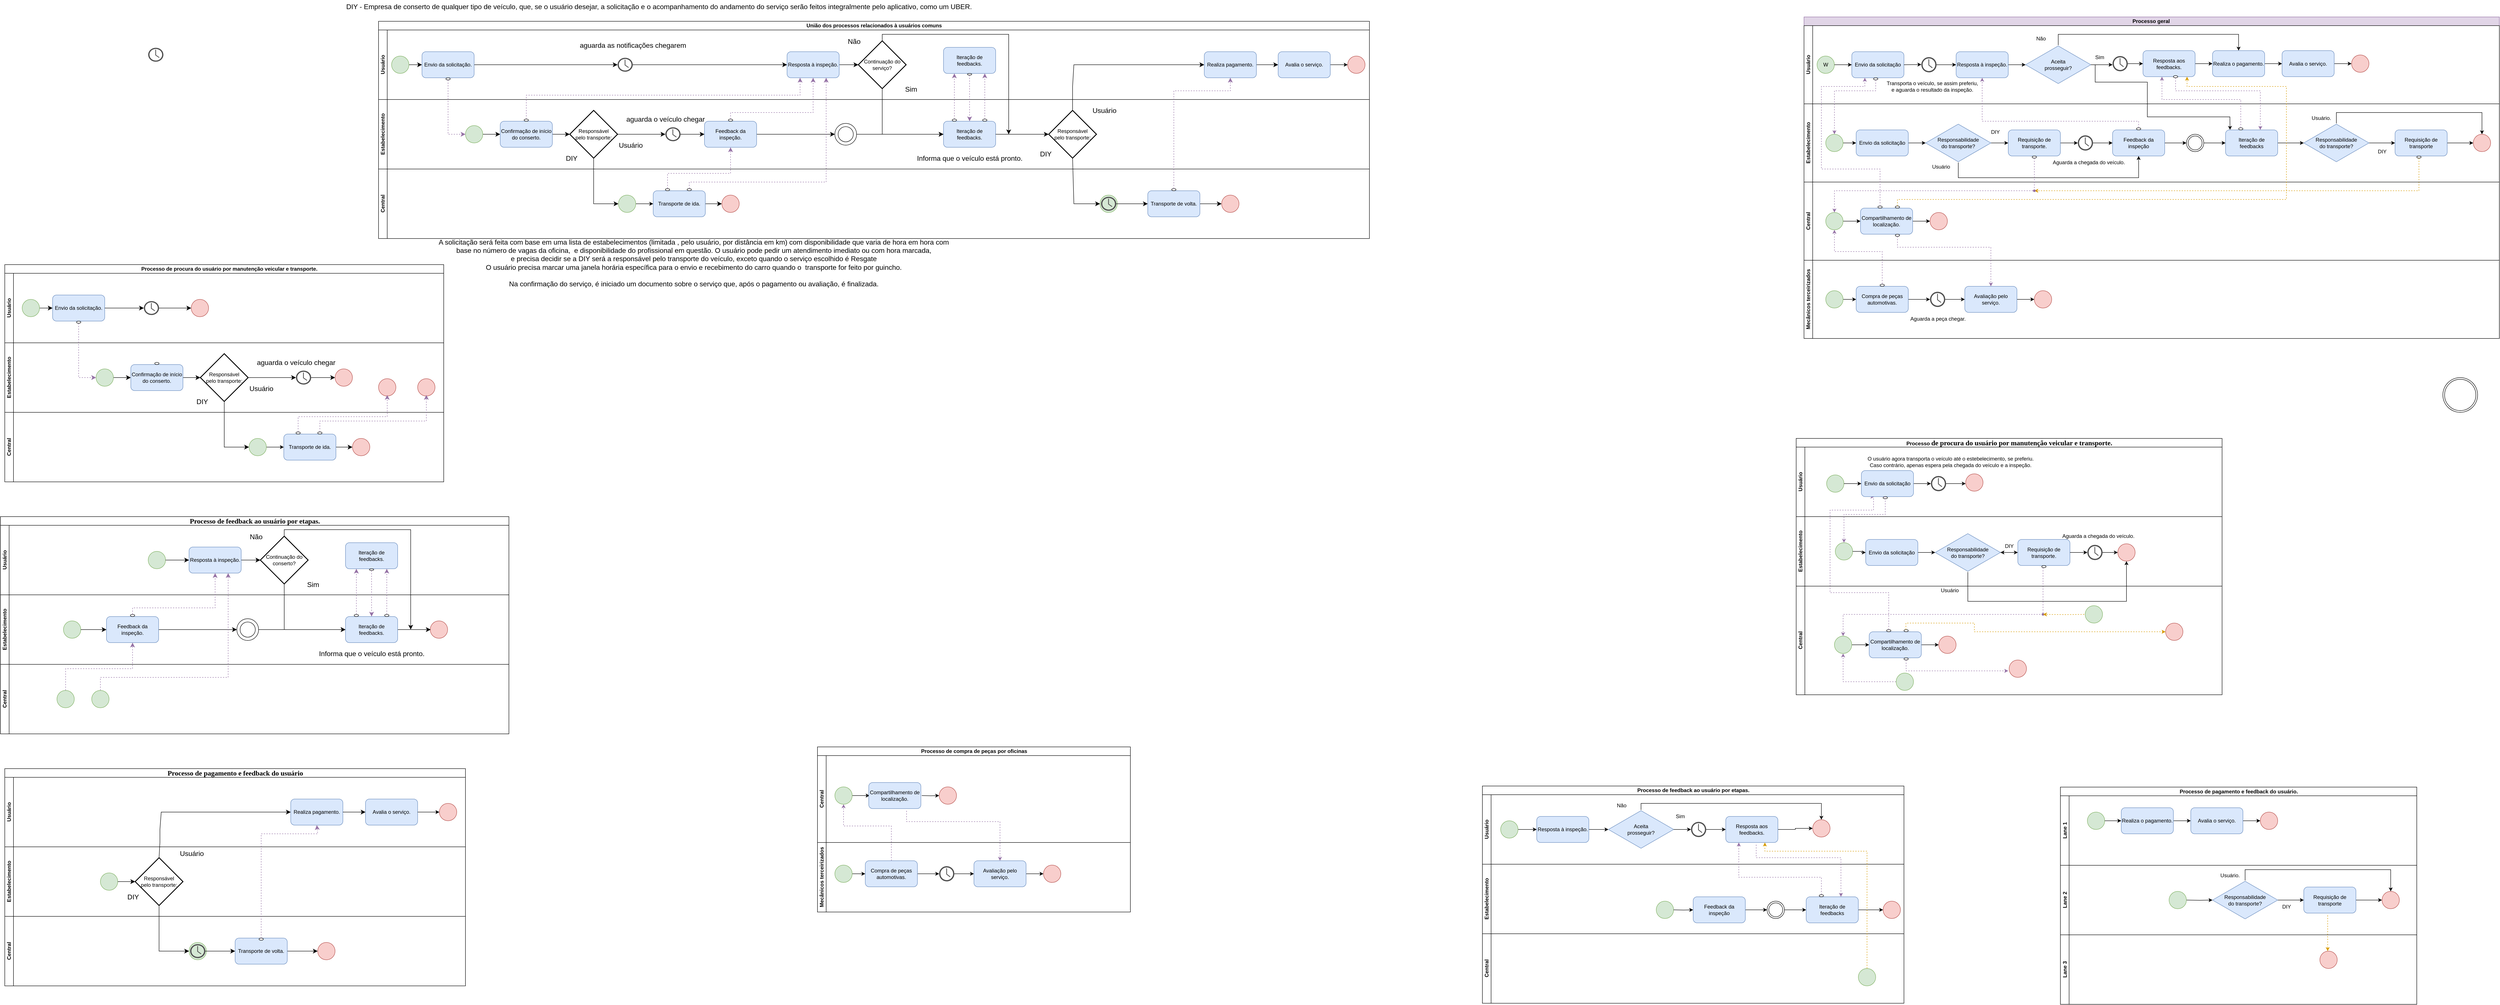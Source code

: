 <mxfile version="24.7.16">
  <diagram name="Página-1" id="qSARpnM_kFnA1O6T9zdH">
    <mxGraphModel dx="7862" dy="923" grid="1" gridSize="10" guides="1" tooltips="1" connect="1" arrows="1" fold="1" page="1" pageScale="1" pageWidth="827" pageHeight="1169" math="0" shadow="0">
      <root>
        <mxCell id="0" />
        <mxCell id="1" parent="0" />
        <mxCell id="JbEtCdNb4sZYKnE4IsCW-9" value="Processo geral&amp;nbsp;" style="swimlane;childLayout=stackLayout;resizeParent=1;resizeParentMax=0;horizontal=1;startSize=20;horizontalStack=0;html=1;fillColor=#e1d5e7;strokeColor=#9673a6;" parent="1" vertex="1">
          <mxGeometry x="-1600" y="50" width="1600" height="560" as="geometry" />
        </mxCell>
        <mxCell id="JbEtCdNb4sZYKnE4IsCW-10" value="Usuário" style="swimlane;startSize=20;horizontal=0;html=1;" parent="JbEtCdNb4sZYKnE4IsCW-9" vertex="1">
          <mxGeometry y="20" width="1600" height="180" as="geometry" />
        </mxCell>
        <mxCell id="JbEtCdNb4sZYKnE4IsCW-16" value="W" style="ellipse;whiteSpace=wrap;html=1;aspect=fixed;fillColor=#d5e8d4;strokeColor=#82b366;" parent="JbEtCdNb4sZYKnE4IsCW-10" vertex="1">
          <mxGeometry x="30" y="70" width="40" height="40" as="geometry" />
        </mxCell>
        <mxCell id="JbEtCdNb4sZYKnE4IsCW-18" value="Envio da solicitação" style="rounded=1;whiteSpace=wrap;html=1;fillColor=#dae8fc;strokeColor=#6c8ebf;" parent="JbEtCdNb4sZYKnE4IsCW-10" vertex="1">
          <mxGeometry x="110" y="60" width="120" height="60" as="geometry" />
        </mxCell>
        <mxCell id="JbEtCdNb4sZYKnE4IsCW-19" value="" style="endArrow=classic;html=1;rounded=0;entryX=0;entryY=0.5;entryDx=0;entryDy=0;" parent="JbEtCdNb4sZYKnE4IsCW-10" target="JbEtCdNb4sZYKnE4IsCW-18" edge="1">
          <mxGeometry width="50" height="50" relative="1" as="geometry">
            <mxPoint x="70" y="90" as="sourcePoint" />
            <mxPoint x="120" y="40" as="targetPoint" />
          </mxGeometry>
        </mxCell>
        <mxCell id="JbEtCdNb4sZYKnE4IsCW-14" value="" style="sketch=0;pointerEvents=1;shadow=0;dashed=0;html=1;strokeColor=none;fillColor=#505050;labelPosition=center;verticalLabelPosition=bottom;verticalAlign=top;outlineConnect=0;align=center;shape=mxgraph.office.concepts.clock;" parent="JbEtCdNb4sZYKnE4IsCW-10" vertex="1">
          <mxGeometry x="270" y="72.5" width="35" height="35" as="geometry" />
        </mxCell>
        <mxCell id="JbEtCdNb4sZYKnE4IsCW-20" value="" style="endArrow=classic;html=1;rounded=0;entryX=0;entryY=0.5;entryDx=0;entryDy=0;" parent="JbEtCdNb4sZYKnE4IsCW-10" edge="1">
          <mxGeometry width="50" height="50" relative="1" as="geometry">
            <mxPoint x="230" y="90" as="sourcePoint" />
            <mxPoint x="270" y="89.5" as="targetPoint" />
          </mxGeometry>
        </mxCell>
        <mxCell id="JbEtCdNb4sZYKnE4IsCW-21" value="" style="endArrow=classic;html=1;rounded=0;entryX=0;entryY=0.5;entryDx=0;entryDy=0;" parent="JbEtCdNb4sZYKnE4IsCW-10" target="JbEtCdNb4sZYKnE4IsCW-23" edge="1">
          <mxGeometry width="50" height="50" relative="1" as="geometry">
            <mxPoint x="305" y="90" as="sourcePoint" />
            <mxPoint x="345" y="89.5" as="targetPoint" />
          </mxGeometry>
        </mxCell>
        <mxCell id="JbEtCdNb4sZYKnE4IsCW-23" value="Resposta à inspeção." style="rounded=1;whiteSpace=wrap;html=1;fillColor=#dae8fc;strokeColor=#6c8ebf;" parent="JbEtCdNb4sZYKnE4IsCW-10" vertex="1">
          <mxGeometry x="350" y="60" width="120" height="60" as="geometry" />
        </mxCell>
        <mxCell id="JbEtCdNb4sZYKnE4IsCW-25" value="" style="endArrow=classic;html=1;rounded=0;" parent="JbEtCdNb4sZYKnE4IsCW-10" target="JbEtCdNb4sZYKnE4IsCW-26" edge="1">
          <mxGeometry width="50" height="50" relative="1" as="geometry">
            <mxPoint x="470" y="90" as="sourcePoint" />
            <mxPoint x="500" y="90" as="targetPoint" />
          </mxGeometry>
        </mxCell>
        <mxCell id="JbEtCdNb4sZYKnE4IsCW-112" style="edgeStyle=orthogonalEdgeStyle;rounded=0;orthogonalLoop=1;jettySize=auto;html=1;entryX=0.5;entryY=0;entryDx=0;entryDy=0;" parent="JbEtCdNb4sZYKnE4IsCW-10" source="JbEtCdNb4sZYKnE4IsCW-26" target="JbEtCdNb4sZYKnE4IsCW-37" edge="1">
          <mxGeometry relative="1" as="geometry">
            <mxPoint x="800" y="20" as="targetPoint" />
            <Array as="points">
              <mxPoint x="585" y="20" />
              <mxPoint x="1000" y="20" />
            </Array>
          </mxGeometry>
        </mxCell>
        <mxCell id="JbEtCdNb4sZYKnE4IsCW-26" value="Aceita&lt;div&gt;prosseguir?&lt;/div&gt;" style="html=1;whiteSpace=wrap;aspect=fixed;shape=isoRectangle;fillColor=#dae8fc;strokeColor=#6c8ebf;" parent="JbEtCdNb4sZYKnE4IsCW-10" vertex="1">
          <mxGeometry x="510" y="45" width="150" height="90" as="geometry" />
        </mxCell>
        <mxCell id="JbEtCdNb4sZYKnE4IsCW-38" value="" style="edgeStyle=orthogonalEdgeStyle;rounded=0;orthogonalLoop=1;jettySize=auto;html=1;" parent="JbEtCdNb4sZYKnE4IsCW-10" source="JbEtCdNb4sZYKnE4IsCW-27" target="JbEtCdNb4sZYKnE4IsCW-37" edge="1">
          <mxGeometry relative="1" as="geometry" />
        </mxCell>
        <mxCell id="JbEtCdNb4sZYKnE4IsCW-27" value="Resposta aos feedbacks." style="rounded=1;whiteSpace=wrap;html=1;fillColor=#dae8fc;strokeColor=#6c8ebf;" parent="JbEtCdNb4sZYKnE4IsCW-10" vertex="1">
          <mxGeometry x="780" y="57.5" width="120" height="60" as="geometry" />
        </mxCell>
        <mxCell id="JbEtCdNb4sZYKnE4IsCW-28" value="" style="endArrow=classic;html=1;rounded=0;entryX=0.086;entryY=-0.004;entryDx=0;entryDy=0;entryPerimeter=0;" parent="JbEtCdNb4sZYKnE4IsCW-10" target="JbEtCdNb4sZYKnE4IsCW-67" edge="1">
          <mxGeometry width="50" height="50" relative="1" as="geometry">
            <mxPoint x="660" y="90" as="sourcePoint" />
            <mxPoint x="700" y="170" as="targetPoint" />
            <Array as="points">
              <mxPoint x="670" y="90" />
              <mxPoint x="670" y="130" />
              <mxPoint x="790" y="130" />
              <mxPoint x="790" y="210" />
              <mxPoint x="880" y="210" />
              <mxPoint x="980" y="210" />
            </Array>
          </mxGeometry>
        </mxCell>
        <mxCell id="JbEtCdNb4sZYKnE4IsCW-29" value="" style="endArrow=classic;html=1;rounded=0;" parent="JbEtCdNb4sZYKnE4IsCW-10" edge="1">
          <mxGeometry width="50" height="50" relative="1" as="geometry">
            <mxPoint x="670" y="90" as="sourcePoint" />
            <mxPoint x="710" y="90" as="targetPoint" />
          </mxGeometry>
        </mxCell>
        <mxCell id="JbEtCdNb4sZYKnE4IsCW-36" value="" style="edgeStyle=orthogonalEdgeStyle;rounded=0;orthogonalLoop=1;jettySize=auto;html=1;" parent="JbEtCdNb4sZYKnE4IsCW-10" source="JbEtCdNb4sZYKnE4IsCW-34" target="JbEtCdNb4sZYKnE4IsCW-27" edge="1">
          <mxGeometry relative="1" as="geometry" />
        </mxCell>
        <mxCell id="JbEtCdNb4sZYKnE4IsCW-34" value="" style="sketch=0;pointerEvents=1;shadow=0;dashed=0;html=1;strokeColor=none;fillColor=#505050;labelPosition=center;verticalLabelPosition=bottom;verticalAlign=top;outlineConnect=0;align=center;shape=mxgraph.office.concepts.clock;" parent="JbEtCdNb4sZYKnE4IsCW-10" vertex="1">
          <mxGeometry x="710" y="70" width="35" height="35" as="geometry" />
        </mxCell>
        <mxCell id="JbEtCdNb4sZYKnE4IsCW-41" value="" style="edgeStyle=orthogonalEdgeStyle;rounded=0;orthogonalLoop=1;jettySize=auto;html=1;" parent="JbEtCdNb4sZYKnE4IsCW-10" source="JbEtCdNb4sZYKnE4IsCW-37" target="JbEtCdNb4sZYKnE4IsCW-40" edge="1">
          <mxGeometry relative="1" as="geometry" />
        </mxCell>
        <mxCell id="JbEtCdNb4sZYKnE4IsCW-37" value="Realiza o pagamento." style="rounded=1;whiteSpace=wrap;html=1;fillColor=#dae8fc;strokeColor=#6c8ebf;" parent="JbEtCdNb4sZYKnE4IsCW-10" vertex="1">
          <mxGeometry x="940" y="57.5" width="120" height="60" as="geometry" />
        </mxCell>
        <mxCell id="JbEtCdNb4sZYKnE4IsCW-43" value="" style="edgeStyle=orthogonalEdgeStyle;rounded=0;orthogonalLoop=1;jettySize=auto;html=1;" parent="JbEtCdNb4sZYKnE4IsCW-10" source="JbEtCdNb4sZYKnE4IsCW-40" target="JbEtCdNb4sZYKnE4IsCW-42" edge="1">
          <mxGeometry relative="1" as="geometry" />
        </mxCell>
        <mxCell id="JbEtCdNb4sZYKnE4IsCW-40" value="Avalia o serviço." style="rounded=1;whiteSpace=wrap;html=1;fillColor=#dae8fc;strokeColor=#6c8ebf;" parent="JbEtCdNb4sZYKnE4IsCW-10" vertex="1">
          <mxGeometry x="1100" y="57.5" width="120" height="60" as="geometry" />
        </mxCell>
        <mxCell id="JbEtCdNb4sZYKnE4IsCW-42" value="" style="ellipse;whiteSpace=wrap;html=1;aspect=fixed;fillColor=#f8cecc;strokeColor=#b85450;" parent="JbEtCdNb4sZYKnE4IsCW-10" vertex="1">
          <mxGeometry x="1260" y="67.5" width="40" height="40" as="geometry" />
        </mxCell>
        <mxCell id="JbEtCdNb4sZYKnE4IsCW-61" value="Transporta o veículo, se assim preferiu,&lt;div&gt;e aguarda o resultado da inspeção.&lt;/div&gt;" style="text;html=1;align=center;verticalAlign=middle;resizable=0;points=[];autosize=1;strokeColor=none;fillColor=none;" parent="JbEtCdNb4sZYKnE4IsCW-10" vertex="1">
          <mxGeometry x="180" y="120" width="230" height="40" as="geometry" />
        </mxCell>
        <mxCell id="JbEtCdNb4sZYKnE4IsCW-90" value="" style="ellipse;whiteSpace=wrap;html=1;" parent="JbEtCdNb4sZYKnE4IsCW-10" vertex="1">
          <mxGeometry x="160" y="120" width="10" height="5" as="geometry" />
        </mxCell>
        <mxCell id="JbEtCdNb4sZYKnE4IsCW-32" value="Não" style="text;html=1;align=center;verticalAlign=middle;resizable=0;points=[];autosize=1;strokeColor=none;fillColor=none;" parent="JbEtCdNb4sZYKnE4IsCW-10" vertex="1">
          <mxGeometry x="520" y="15" width="50" height="30" as="geometry" />
        </mxCell>
        <mxCell id="JbEtCdNb4sZYKnE4IsCW-115" value="" style="ellipse;whiteSpace=wrap;html=1;" parent="JbEtCdNb4sZYKnE4IsCW-10" vertex="1">
          <mxGeometry x="850" y="115" width="10" height="5" as="geometry" />
        </mxCell>
        <mxCell id="JbEtCdNb4sZYKnE4IsCW-31" value="Sim" style="text;html=1;align=center;verticalAlign=middle;resizable=0;points=[];autosize=1;strokeColor=none;fillColor=none;" parent="JbEtCdNb4sZYKnE4IsCW-10" vertex="1">
          <mxGeometry x="660" y="57.5" width="40" height="30" as="geometry" />
        </mxCell>
        <mxCell id="JbEtCdNb4sZYKnE4IsCW-11" value="Estabelecimento" style="swimlane;startSize=20;horizontal=0;html=1;" parent="JbEtCdNb4sZYKnE4IsCW-9" vertex="1">
          <mxGeometry y="200" width="1600" height="180" as="geometry">
            <mxRectangle y="140" width="480" height="30" as="alternateBounds" />
          </mxGeometry>
        </mxCell>
        <mxCell id="JbEtCdNb4sZYKnE4IsCW-52" value="" style="edgeStyle=orthogonalEdgeStyle;rounded=0;orthogonalLoop=1;jettySize=auto;html=1;" parent="JbEtCdNb4sZYKnE4IsCW-11" source="JbEtCdNb4sZYKnE4IsCW-48" target="JbEtCdNb4sZYKnE4IsCW-51" edge="1">
          <mxGeometry relative="1" as="geometry" />
        </mxCell>
        <mxCell id="JbEtCdNb4sZYKnE4IsCW-48" value="" style="ellipse;whiteSpace=wrap;html=1;aspect=fixed;fillColor=#d5e8d4;strokeColor=#82b366;" parent="JbEtCdNb4sZYKnE4IsCW-11" vertex="1">
          <mxGeometry x="50" y="70" width="40" height="40" as="geometry" />
        </mxCell>
        <mxCell id="JbEtCdNb4sZYKnE4IsCW-54" value="" style="edgeStyle=orthogonalEdgeStyle;rounded=0;orthogonalLoop=1;jettySize=auto;html=1;" parent="JbEtCdNb4sZYKnE4IsCW-11" source="JbEtCdNb4sZYKnE4IsCW-51" target="JbEtCdNb4sZYKnE4IsCW-53" edge="1">
          <mxGeometry relative="1" as="geometry" />
        </mxCell>
        <mxCell id="JbEtCdNb4sZYKnE4IsCW-51" value="Envio da solicitação" style="rounded=1;whiteSpace=wrap;html=1;fillColor=#dae8fc;strokeColor=#6c8ebf;" parent="JbEtCdNb4sZYKnE4IsCW-11" vertex="1">
          <mxGeometry x="120" y="60" width="120" height="60" as="geometry" />
        </mxCell>
        <mxCell id="JbEtCdNb4sZYKnE4IsCW-56" value="" style="edgeStyle=orthogonalEdgeStyle;rounded=0;orthogonalLoop=1;jettySize=auto;html=1;" parent="JbEtCdNb4sZYKnE4IsCW-11" source="JbEtCdNb4sZYKnE4IsCW-53" target="JbEtCdNb4sZYKnE4IsCW-55" edge="1">
          <mxGeometry relative="1" as="geometry" />
        </mxCell>
        <mxCell id="JbEtCdNb4sZYKnE4IsCW-108" style="edgeStyle=orthogonalEdgeStyle;rounded=0;orthogonalLoop=1;jettySize=auto;html=1;entryX=0.5;entryY=1;entryDx=0;entryDy=0;" parent="JbEtCdNb4sZYKnE4IsCW-11" source="JbEtCdNb4sZYKnE4IsCW-53" target="JbEtCdNb4sZYKnE4IsCW-63" edge="1">
          <mxGeometry relative="1" as="geometry">
            <mxPoint x="770" y="150" as="targetPoint" />
            <Array as="points">
              <mxPoint x="355" y="170" />
              <mxPoint x="770" y="170" />
            </Array>
          </mxGeometry>
        </mxCell>
        <mxCell id="JbEtCdNb4sZYKnE4IsCW-53" value="Responsabilidade&lt;div&gt;do transporte?&lt;/div&gt;" style="html=1;whiteSpace=wrap;aspect=fixed;shape=isoRectangle;fillColor=#dae8fc;strokeColor=#6c8ebf;" parent="JbEtCdNb4sZYKnE4IsCW-11" vertex="1">
          <mxGeometry x="280" y="45" width="150" height="90" as="geometry" />
        </mxCell>
        <mxCell id="JbEtCdNb4sZYKnE4IsCW-60" value="" style="edgeStyle=orthogonalEdgeStyle;rounded=0;orthogonalLoop=1;jettySize=auto;html=1;" parent="JbEtCdNb4sZYKnE4IsCW-11" source="JbEtCdNb4sZYKnE4IsCW-55" target="JbEtCdNb4sZYKnE4IsCW-59" edge="1">
          <mxGeometry relative="1" as="geometry" />
        </mxCell>
        <mxCell id="JbEtCdNb4sZYKnE4IsCW-55" value="Requisição de transporte." style="rounded=1;whiteSpace=wrap;html=1;fillColor=#dae8fc;strokeColor=#6c8ebf;" parent="JbEtCdNb4sZYKnE4IsCW-11" vertex="1">
          <mxGeometry x="470" y="60" width="120" height="60" as="geometry" />
        </mxCell>
        <mxCell id="JbEtCdNb4sZYKnE4IsCW-57" value="DIY" style="text;html=1;align=center;verticalAlign=middle;resizable=0;points=[];autosize=1;strokeColor=none;fillColor=none;" parent="JbEtCdNb4sZYKnE4IsCW-11" vertex="1">
          <mxGeometry x="420" y="50" width="40" height="30" as="geometry" />
        </mxCell>
        <mxCell id="JbEtCdNb4sZYKnE4IsCW-58" value="Usuário" style="text;html=1;align=center;verticalAlign=middle;resizable=0;points=[];autosize=1;strokeColor=none;fillColor=none;" parent="JbEtCdNb4sZYKnE4IsCW-11" vertex="1">
          <mxGeometry x="285" y="130" width="60" height="30" as="geometry" />
        </mxCell>
        <mxCell id="JbEtCdNb4sZYKnE4IsCW-64" value="" style="edgeStyle=orthogonalEdgeStyle;rounded=0;orthogonalLoop=1;jettySize=auto;html=1;" parent="JbEtCdNb4sZYKnE4IsCW-11" source="JbEtCdNb4sZYKnE4IsCW-59" target="JbEtCdNb4sZYKnE4IsCW-63" edge="1">
          <mxGeometry relative="1" as="geometry" />
        </mxCell>
        <mxCell id="JbEtCdNb4sZYKnE4IsCW-59" value="" style="sketch=0;pointerEvents=1;shadow=0;dashed=0;html=1;strokeColor=none;fillColor=#505050;labelPosition=center;verticalLabelPosition=bottom;verticalAlign=top;outlineConnect=0;align=center;shape=mxgraph.office.concepts.clock;" parent="JbEtCdNb4sZYKnE4IsCW-11" vertex="1">
          <mxGeometry x="630" y="72.5" width="35" height="35" as="geometry" />
        </mxCell>
        <mxCell id="JbEtCdNb4sZYKnE4IsCW-62" value="Aguarda a chegada do veículo." style="text;html=1;align=center;verticalAlign=middle;resizable=0;points=[];autosize=1;strokeColor=none;fillColor=none;" parent="JbEtCdNb4sZYKnE4IsCW-11" vertex="1">
          <mxGeometry x="560" y="120" width="190" height="30" as="geometry" />
        </mxCell>
        <mxCell id="JbEtCdNb4sZYKnE4IsCW-66" value="" style="edgeStyle=orthogonalEdgeStyle;rounded=0;orthogonalLoop=1;jettySize=auto;html=1;" parent="JbEtCdNb4sZYKnE4IsCW-11" source="JbEtCdNb4sZYKnE4IsCW-63" target="JbEtCdNb4sZYKnE4IsCW-65" edge="1">
          <mxGeometry relative="1" as="geometry" />
        </mxCell>
        <mxCell id="JbEtCdNb4sZYKnE4IsCW-63" value="Feedback da inspeção" style="rounded=1;whiteSpace=wrap;html=1;fillColor=#dae8fc;strokeColor=#6c8ebf;" parent="JbEtCdNb4sZYKnE4IsCW-11" vertex="1">
          <mxGeometry x="710" y="60" width="120" height="60" as="geometry" />
        </mxCell>
        <mxCell id="JbEtCdNb4sZYKnE4IsCW-68" value="" style="edgeStyle=orthogonalEdgeStyle;rounded=0;orthogonalLoop=1;jettySize=auto;html=1;" parent="JbEtCdNb4sZYKnE4IsCW-11" source="JbEtCdNb4sZYKnE4IsCW-65" target="JbEtCdNb4sZYKnE4IsCW-67" edge="1">
          <mxGeometry relative="1" as="geometry" />
        </mxCell>
        <mxCell id="JbEtCdNb4sZYKnE4IsCW-65" value="" style="ellipse;shape=doubleEllipse;whiteSpace=wrap;html=1;aspect=fixed;" parent="JbEtCdNb4sZYKnE4IsCW-11" vertex="1">
          <mxGeometry x="880" y="70" width="40" height="40" as="geometry" />
        </mxCell>
        <mxCell id="JbEtCdNb4sZYKnE4IsCW-71" value="" style="edgeStyle=orthogonalEdgeStyle;rounded=0;orthogonalLoop=1;jettySize=auto;html=1;" parent="JbEtCdNb4sZYKnE4IsCW-11" source="JbEtCdNb4sZYKnE4IsCW-67" target="JbEtCdNb4sZYKnE4IsCW-69" edge="1">
          <mxGeometry relative="1" as="geometry" />
        </mxCell>
        <mxCell id="JbEtCdNb4sZYKnE4IsCW-67" value="Iteração de feedbacks" style="rounded=1;whiteSpace=wrap;html=1;fillColor=#dae8fc;strokeColor=#6c8ebf;" parent="JbEtCdNb4sZYKnE4IsCW-11" vertex="1">
          <mxGeometry x="970" y="60" width="120" height="60" as="geometry" />
        </mxCell>
        <mxCell id="JbEtCdNb4sZYKnE4IsCW-73" value="" style="edgeStyle=orthogonalEdgeStyle;rounded=0;orthogonalLoop=1;jettySize=auto;html=1;" parent="JbEtCdNb4sZYKnE4IsCW-11" source="JbEtCdNb4sZYKnE4IsCW-69" target="JbEtCdNb4sZYKnE4IsCW-72" edge="1">
          <mxGeometry relative="1" as="geometry" />
        </mxCell>
        <mxCell id="JbEtCdNb4sZYKnE4IsCW-119" style="edgeStyle=orthogonalEdgeStyle;rounded=0;orthogonalLoop=1;jettySize=auto;html=1;entryX=0.5;entryY=0;entryDx=0;entryDy=0;" parent="JbEtCdNb4sZYKnE4IsCW-11" source="JbEtCdNb4sZYKnE4IsCW-69" target="JbEtCdNb4sZYKnE4IsCW-74" edge="1">
          <mxGeometry relative="1" as="geometry">
            <mxPoint x="1560" y="20" as="targetPoint" />
            <Array as="points">
              <mxPoint x="1225" y="20" />
              <mxPoint x="1560" y="20" />
            </Array>
          </mxGeometry>
        </mxCell>
        <mxCell id="JbEtCdNb4sZYKnE4IsCW-69" value="Responsabilidade&lt;div&gt;do transporte?&lt;/div&gt;" style="html=1;whiteSpace=wrap;aspect=fixed;shape=isoRectangle;fillColor=#dae8fc;strokeColor=#6c8ebf;" parent="JbEtCdNb4sZYKnE4IsCW-11" vertex="1">
          <mxGeometry x="1150" y="45" width="150" height="90" as="geometry" />
        </mxCell>
        <mxCell id="JbEtCdNb4sZYKnE4IsCW-75" value="" style="edgeStyle=orthogonalEdgeStyle;rounded=0;orthogonalLoop=1;jettySize=auto;html=1;" parent="JbEtCdNb4sZYKnE4IsCW-11" source="JbEtCdNb4sZYKnE4IsCW-72" target="JbEtCdNb4sZYKnE4IsCW-74" edge="1">
          <mxGeometry relative="1" as="geometry" />
        </mxCell>
        <mxCell id="JbEtCdNb4sZYKnE4IsCW-72" value="Requisição de transporte" style="rounded=1;whiteSpace=wrap;html=1;fillColor=#dae8fc;strokeColor=#6c8ebf;" parent="JbEtCdNb4sZYKnE4IsCW-11" vertex="1">
          <mxGeometry x="1360" y="60" width="120" height="60" as="geometry" />
        </mxCell>
        <mxCell id="JbEtCdNb4sZYKnE4IsCW-74" value="" style="ellipse;whiteSpace=wrap;html=1;aspect=fixed;fillColor=#f8cecc;strokeColor=#b85450;" parent="JbEtCdNb4sZYKnE4IsCW-11" vertex="1">
          <mxGeometry x="1540" y="70" width="40" height="40" as="geometry" />
        </mxCell>
        <mxCell id="JbEtCdNb4sZYKnE4IsCW-91" value="" style="ellipse;whiteSpace=wrap;html=1;" parent="JbEtCdNb4sZYKnE4IsCW-11" vertex="1">
          <mxGeometry x="525" y="120" width="10" height="5" as="geometry" />
        </mxCell>
        <mxCell id="JbEtCdNb4sZYKnE4IsCW-109" value="" style="ellipse;whiteSpace=wrap;html=1;" parent="JbEtCdNb4sZYKnE4IsCW-11" vertex="1">
          <mxGeometry x="765" y="55" width="10" height="5" as="geometry" />
        </mxCell>
        <mxCell id="JbEtCdNb4sZYKnE4IsCW-113" value="" style="ellipse;whiteSpace=wrap;html=1;" parent="JbEtCdNb4sZYKnE4IsCW-11" vertex="1">
          <mxGeometry x="1000" y="55" width="10" height="5" as="geometry" />
        </mxCell>
        <mxCell id="JbEtCdNb4sZYKnE4IsCW-122" style="edgeStyle=orthogonalEdgeStyle;rounded=0;orthogonalLoop=1;jettySize=auto;html=1;dashed=1;fillColor=#ffe6cc;strokeColor=#d79b00;" parent="JbEtCdNb4sZYKnE4IsCW-11" source="JbEtCdNb4sZYKnE4IsCW-118" edge="1">
          <mxGeometry relative="1" as="geometry">
            <mxPoint x="530" y="200" as="targetPoint" />
            <Array as="points">
              <mxPoint x="1415" y="200" />
            </Array>
          </mxGeometry>
        </mxCell>
        <mxCell id="JbEtCdNb4sZYKnE4IsCW-118" value="" style="ellipse;whiteSpace=wrap;html=1;" parent="JbEtCdNb4sZYKnE4IsCW-11" vertex="1">
          <mxGeometry x="1410" y="120" width="10" height="5" as="geometry" />
        </mxCell>
        <mxCell id="JbEtCdNb4sZYKnE4IsCW-121" value="DIY" style="text;html=1;align=center;verticalAlign=middle;resizable=0;points=[];autosize=1;strokeColor=none;fillColor=none;" parent="JbEtCdNb4sZYKnE4IsCW-11" vertex="1">
          <mxGeometry x="1310" y="95" width="40" height="30" as="geometry" />
        </mxCell>
        <mxCell id="JbEtCdNb4sZYKnE4IsCW-12" value="Central" style="swimlane;startSize=20;horizontal=0;html=1;" parent="JbEtCdNb4sZYKnE4IsCW-9" vertex="1">
          <mxGeometry y="380" width="1600" height="180" as="geometry" />
        </mxCell>
        <mxCell id="JbEtCdNb4sZYKnE4IsCW-77" value="" style="edgeStyle=orthogonalEdgeStyle;rounded=0;orthogonalLoop=1;jettySize=auto;html=1;" parent="JbEtCdNb4sZYKnE4IsCW-12" source="JbEtCdNb4sZYKnE4IsCW-49" target="JbEtCdNb4sZYKnE4IsCW-76" edge="1">
          <mxGeometry relative="1" as="geometry" />
        </mxCell>
        <mxCell id="JbEtCdNb4sZYKnE4IsCW-49" value="" style="ellipse;whiteSpace=wrap;html=1;aspect=fixed;fillColor=#d5e8d4;strokeColor=#82b366;" parent="JbEtCdNb4sZYKnE4IsCW-12" vertex="1">
          <mxGeometry x="50" y="70" width="40" height="40" as="geometry" />
        </mxCell>
        <mxCell id="JbEtCdNb4sZYKnE4IsCW-107" value="" style="edgeStyle=orthogonalEdgeStyle;rounded=0;orthogonalLoop=1;jettySize=auto;html=1;" parent="JbEtCdNb4sZYKnE4IsCW-12" source="JbEtCdNb4sZYKnE4IsCW-76" target="JbEtCdNb4sZYKnE4IsCW-106" edge="1">
          <mxGeometry relative="1" as="geometry" />
        </mxCell>
        <mxCell id="JbEtCdNb4sZYKnE4IsCW-76" value="Compartilhamento de&lt;div&gt;localização.&lt;/div&gt;" style="rounded=1;whiteSpace=wrap;html=1;fillColor=#dae8fc;strokeColor=#6c8ebf;" parent="JbEtCdNb4sZYKnE4IsCW-12" vertex="1">
          <mxGeometry x="130" y="60" width="120" height="60" as="geometry" />
        </mxCell>
        <mxCell id="JbEtCdNb4sZYKnE4IsCW-89" value="" style="ellipse;whiteSpace=wrap;html=1;" parent="JbEtCdNb4sZYKnE4IsCW-12" vertex="1">
          <mxGeometry x="210" y="120" width="10" height="5" as="geometry" />
        </mxCell>
        <mxCell id="JbEtCdNb4sZYKnE4IsCW-98" value="" style="edgeStyle=orthogonalEdgeStyle;rounded=0;orthogonalLoop=1;jettySize=auto;html=1;dashed=1;entryX=0.5;entryY=1;entryDx=0;entryDy=0;fillColor=#e1d5e7;strokeColor=#9673a6;" parent="JbEtCdNb4sZYKnE4IsCW-12" target="JbEtCdNb4sZYKnE4IsCW-49" edge="1">
          <mxGeometry relative="1" as="geometry">
            <mxPoint x="180" y="240" as="sourcePoint" />
            <mxPoint x="70" y="150" as="targetPoint" />
            <Array as="points">
              <mxPoint x="180" y="160" />
              <mxPoint x="70" y="160" />
            </Array>
          </mxGeometry>
        </mxCell>
        <mxCell id="JbEtCdNb4sZYKnE4IsCW-106" value="" style="ellipse;whiteSpace=wrap;html=1;aspect=fixed;fillColor=#f8cecc;strokeColor=#b85450;" parent="JbEtCdNb4sZYKnE4IsCW-12" vertex="1">
          <mxGeometry x="290" y="70" width="40" height="40" as="geometry" />
        </mxCell>
        <mxCell id="JbEtCdNb4sZYKnE4IsCW-123" value="" style="shape=waypoint;sketch=0;fillStyle=solid;size=6;pointerEvents=1;points=[];fillColor=#e1d5e7;resizable=0;rotatable=0;perimeter=centerPerimeter;snapToPoint=1;strokeColor=#9673a6;" parent="JbEtCdNb4sZYKnE4IsCW-12" vertex="1">
          <mxGeometry x="520" y="10" width="20" height="20" as="geometry" />
        </mxCell>
        <mxCell id="JbEtCdNb4sZYKnE4IsCW-127" value="" style="ellipse;whiteSpace=wrap;html=1;" parent="JbEtCdNb4sZYKnE4IsCW-12" vertex="1">
          <mxGeometry x="170" y="55" width="10" height="5" as="geometry" />
        </mxCell>
        <mxCell id="JbEtCdNb4sZYKnE4IsCW-129" value="" style="ellipse;whiteSpace=wrap;html=1;" parent="JbEtCdNb4sZYKnE4IsCW-12" vertex="1">
          <mxGeometry x="210" y="55" width="10" height="5" as="geometry" />
        </mxCell>
        <mxCell id="JbEtCdNb4sZYKnE4IsCW-102" value="" style="edgeStyle=orthogonalEdgeStyle;rounded=0;orthogonalLoop=1;jettySize=auto;html=1;entryX=0.5;entryY=0;entryDx=0;entryDy=0;dashed=1;fillColor=#e1d5e7;strokeColor=#9673a6;" parent="JbEtCdNb4sZYKnE4IsCW-9" source="JbEtCdNb4sZYKnE4IsCW-90" target="JbEtCdNb4sZYKnE4IsCW-48" edge="1">
          <mxGeometry relative="1" as="geometry">
            <Array as="points">
              <mxPoint x="165" y="170" />
              <mxPoint x="70" y="170" />
            </Array>
          </mxGeometry>
        </mxCell>
        <mxCell id="JbEtCdNb4sZYKnE4IsCW-104" style="edgeStyle=orthogonalEdgeStyle;rounded=0;orthogonalLoop=1;jettySize=auto;html=1;entryX=0.5;entryY=0;entryDx=0;entryDy=0;dashed=1;fillColor=#e1d5e7;strokeColor=#9673a6;" parent="JbEtCdNb4sZYKnE4IsCW-9" source="JbEtCdNb4sZYKnE4IsCW-91" target="JbEtCdNb4sZYKnE4IsCW-49" edge="1">
          <mxGeometry relative="1" as="geometry">
            <mxPoint x="60" y="420" as="targetPoint" />
            <Array as="points">
              <mxPoint x="530" y="400" />
              <mxPoint x="70" y="400" />
            </Array>
          </mxGeometry>
        </mxCell>
        <mxCell id="JbEtCdNb4sZYKnE4IsCW-110" style="edgeStyle=orthogonalEdgeStyle;rounded=0;orthogonalLoop=1;jettySize=auto;html=1;dashed=1;fillColor=#e1d5e7;strokeColor=#9673a6;" parent="JbEtCdNb4sZYKnE4IsCW-9" source="JbEtCdNb4sZYKnE4IsCW-109" edge="1">
          <mxGeometry relative="1" as="geometry">
            <mxPoint x="410" y="140" as="targetPoint" />
            <Array as="points">
              <mxPoint x="770" y="240" />
              <mxPoint x="410" y="240" />
            </Array>
          </mxGeometry>
        </mxCell>
        <mxCell id="JbEtCdNb4sZYKnE4IsCW-114" style="edgeStyle=orthogonalEdgeStyle;rounded=0;orthogonalLoop=1;jettySize=auto;html=1;entryX=0.364;entryY=1.001;entryDx=0;entryDy=0;entryPerimeter=0;dashed=1;fillColor=#e1d5e7;strokeColor=#9673a6;" parent="JbEtCdNb4sZYKnE4IsCW-9" source="JbEtCdNb4sZYKnE4IsCW-113" target="JbEtCdNb4sZYKnE4IsCW-27" edge="1">
          <mxGeometry relative="1" as="geometry">
            <Array as="points">
              <mxPoint x="1005" y="190" />
              <mxPoint x="824" y="190" />
            </Array>
          </mxGeometry>
        </mxCell>
        <mxCell id="JbEtCdNb4sZYKnE4IsCW-116" style="edgeStyle=orthogonalEdgeStyle;rounded=0;orthogonalLoop=1;jettySize=auto;html=1;dashed=1;fillColor=#e1d5e7;strokeColor=#9673a6;" parent="JbEtCdNb4sZYKnE4IsCW-9" source="JbEtCdNb4sZYKnE4IsCW-115" edge="1">
          <mxGeometry relative="1" as="geometry">
            <mxPoint x="1050" y="260" as="targetPoint" />
            <Array as="points">
              <mxPoint x="855" y="170" />
              <mxPoint x="1050" y="170" />
              <mxPoint x="1050" y="260" />
            </Array>
          </mxGeometry>
        </mxCell>
        <mxCell id="JbEtCdNb4sZYKnE4IsCW-130" style="edgeStyle=orthogonalEdgeStyle;rounded=0;orthogonalLoop=1;jettySize=auto;html=1;entryX=0.25;entryY=1;entryDx=0;entryDy=0;dashed=1;fillColor=#e1d5e7;strokeColor=#9673a6;" parent="JbEtCdNb4sZYKnE4IsCW-9" source="JbEtCdNb4sZYKnE4IsCW-127" target="JbEtCdNb4sZYKnE4IsCW-18" edge="1">
          <mxGeometry relative="1" as="geometry">
            <mxPoint x="140" y="150" as="targetPoint" />
            <Array as="points">
              <mxPoint x="175" y="350" />
              <mxPoint x="40" y="350" />
              <mxPoint x="40" y="160" />
              <mxPoint x="140" y="160" />
            </Array>
          </mxGeometry>
        </mxCell>
        <mxCell id="JbEtCdNb4sZYKnE4IsCW-131" value="" style="edgeStyle=orthogonalEdgeStyle;rounded=0;orthogonalLoop=1;jettySize=auto;html=1;entryX=0.845;entryY=1.001;entryDx=0;entryDy=0;entryPerimeter=0;fillColor=#ffe6cc;strokeColor=#d79b00;dashed=1;" parent="JbEtCdNb4sZYKnE4IsCW-9" source="JbEtCdNb4sZYKnE4IsCW-129" target="JbEtCdNb4sZYKnE4IsCW-27" edge="1">
          <mxGeometry relative="1" as="geometry">
            <mxPoint x="880" y="150" as="targetPoint" />
            <Array as="points">
              <mxPoint x="215" y="420" />
              <mxPoint x="1110" y="420" />
              <mxPoint x="1110" y="160" />
              <mxPoint x="881" y="160" />
            </Array>
          </mxGeometry>
        </mxCell>
        <mxCell id="JbEtCdNb4sZYKnE4IsCW-13" value="Mecânicos terceirizados" style="swimlane;startSize=20;horizontal=0;html=1;" parent="1" vertex="1">
          <mxGeometry x="-1600" y="610" width="1600" height="180" as="geometry" />
        </mxCell>
        <mxCell id="JbEtCdNb4sZYKnE4IsCW-79" value="" style="edgeStyle=orthogonalEdgeStyle;rounded=0;orthogonalLoop=1;jettySize=auto;html=1;" parent="JbEtCdNb4sZYKnE4IsCW-13" source="JbEtCdNb4sZYKnE4IsCW-50" target="JbEtCdNb4sZYKnE4IsCW-78" edge="1">
          <mxGeometry relative="1" as="geometry" />
        </mxCell>
        <mxCell id="JbEtCdNb4sZYKnE4IsCW-50" value="" style="ellipse;whiteSpace=wrap;html=1;aspect=fixed;fillColor=#d5e8d4;strokeColor=#82b366;" parent="JbEtCdNb4sZYKnE4IsCW-13" vertex="1">
          <mxGeometry x="50" y="70" width="40" height="40" as="geometry" />
        </mxCell>
        <mxCell id="JbEtCdNb4sZYKnE4IsCW-81" value="" style="edgeStyle=orthogonalEdgeStyle;rounded=0;orthogonalLoop=1;jettySize=auto;html=1;" parent="JbEtCdNb4sZYKnE4IsCW-13" source="JbEtCdNb4sZYKnE4IsCW-78" target="JbEtCdNb4sZYKnE4IsCW-80" edge="1">
          <mxGeometry relative="1" as="geometry" />
        </mxCell>
        <mxCell id="JbEtCdNb4sZYKnE4IsCW-78" value="Compra de peças automotivas." style="rounded=1;whiteSpace=wrap;html=1;fillColor=#dae8fc;strokeColor=#6c8ebf;" parent="JbEtCdNb4sZYKnE4IsCW-13" vertex="1">
          <mxGeometry x="120" y="60" width="120" height="60" as="geometry" />
        </mxCell>
        <mxCell id="JbEtCdNb4sZYKnE4IsCW-83" value="" style="edgeStyle=orthogonalEdgeStyle;rounded=0;orthogonalLoop=1;jettySize=auto;html=1;" parent="JbEtCdNb4sZYKnE4IsCW-13" source="JbEtCdNb4sZYKnE4IsCW-80" target="JbEtCdNb4sZYKnE4IsCW-82" edge="1">
          <mxGeometry relative="1" as="geometry" />
        </mxCell>
        <mxCell id="JbEtCdNb4sZYKnE4IsCW-80" value="" style="sketch=0;pointerEvents=1;shadow=0;dashed=0;html=1;strokeColor=none;fillColor=#505050;labelPosition=center;verticalLabelPosition=bottom;verticalAlign=top;outlineConnect=0;align=center;shape=mxgraph.office.concepts.clock;" parent="JbEtCdNb4sZYKnE4IsCW-13" vertex="1">
          <mxGeometry x="290" y="72.5" width="35" height="35" as="geometry" />
        </mxCell>
        <mxCell id="JbEtCdNb4sZYKnE4IsCW-86" value="" style="edgeStyle=orthogonalEdgeStyle;rounded=0;orthogonalLoop=1;jettySize=auto;html=1;" parent="JbEtCdNb4sZYKnE4IsCW-13" source="JbEtCdNb4sZYKnE4IsCW-82" target="JbEtCdNb4sZYKnE4IsCW-85" edge="1">
          <mxGeometry relative="1" as="geometry" />
        </mxCell>
        <mxCell id="JbEtCdNb4sZYKnE4IsCW-82" value="Avaliação pelo serviço." style="rounded=1;whiteSpace=wrap;html=1;fillColor=#dae8fc;strokeColor=#6c8ebf;" parent="JbEtCdNb4sZYKnE4IsCW-13" vertex="1">
          <mxGeometry x="370" y="60" width="120" height="60" as="geometry" />
        </mxCell>
        <mxCell id="JbEtCdNb4sZYKnE4IsCW-84" value="Aguarda a peça chegar." style="text;html=1;align=center;verticalAlign=middle;resizable=0;points=[];autosize=1;strokeColor=none;fillColor=none;" parent="JbEtCdNb4sZYKnE4IsCW-13" vertex="1">
          <mxGeometry x="232.5" y="120" width="150" height="30" as="geometry" />
        </mxCell>
        <mxCell id="JbEtCdNb4sZYKnE4IsCW-85" value="" style="ellipse;whiteSpace=wrap;html=1;aspect=fixed;fillColor=#f8cecc;strokeColor=#b85450;" parent="JbEtCdNb4sZYKnE4IsCW-13" vertex="1">
          <mxGeometry x="530" y="70" width="40" height="40" as="geometry" />
        </mxCell>
        <mxCell id="JbEtCdNb4sZYKnE4IsCW-87" value="" style="ellipse;whiteSpace=wrap;html=1;" parent="JbEtCdNb4sZYKnE4IsCW-13" vertex="1">
          <mxGeometry x="175" y="55" width="10" height="5" as="geometry" />
        </mxCell>
        <mxCell id="JbEtCdNb4sZYKnE4IsCW-15" value="" style="ellipse;shape=doubleEllipse;whiteSpace=wrap;html=1;aspect=fixed;" parent="1" vertex="1">
          <mxGeometry x="-130" y="880" width="80" height="80" as="geometry" />
        </mxCell>
        <mxCell id="JbEtCdNb4sZYKnE4IsCW-101" value="" style="edgeStyle=orthogonalEdgeStyle;rounded=0;orthogonalLoop=1;jettySize=auto;html=1;entryX=0.5;entryY=0;entryDx=0;entryDy=0;dashed=1;fillColor=#e1d5e7;strokeColor=#9673a6;" parent="1" source="JbEtCdNb4sZYKnE4IsCW-89" target="JbEtCdNb4sZYKnE4IsCW-82" edge="1">
          <mxGeometry relative="1" as="geometry">
            <Array as="points">
              <mxPoint x="-1385" y="580" />
              <mxPoint x="-1170" y="580" />
            </Array>
          </mxGeometry>
        </mxCell>
        <mxCell id="JbEtCdNb4sZYKnE4IsCW-120" value="Usuário." style="text;html=1;align=center;verticalAlign=middle;resizable=0;points=[];autosize=1;strokeColor=none;fillColor=none;" parent="1" vertex="1">
          <mxGeometry x="-445" y="268" width="70" height="30" as="geometry" />
        </mxCell>
        <mxCell id="JbEtCdNb4sZYKnE4IsCW-159" value="Usuário" style="text;html=1;align=center;verticalAlign=middle;resizable=0;points=[];autosize=1;strokeColor=none;fillColor=none;" parent="1" vertex="1">
          <mxGeometry x="-1295" y="1355" width="60" height="30" as="geometry" />
        </mxCell>
        <mxCell id="JbEtCdNb4sZYKnE4IsCW-165" value="" style="edgeStyle=orthogonalEdgeStyle;rounded=0;orthogonalLoop=1;jettySize=auto;html=1;" parent="1" source="JbEtCdNb4sZYKnE4IsCW-166" target="JbEtCdNb4sZYKnE4IsCW-168" edge="1">
          <mxGeometry relative="1" as="geometry" />
        </mxCell>
        <mxCell id="JbEtCdNb4sZYKnE4IsCW-166" value="" style="ellipse;whiteSpace=wrap;html=1;aspect=fixed;fillColor=#d5e8d4;strokeColor=#82b366;" parent="1" vertex="1">
          <mxGeometry x="-1530" y="1475" width="40" height="40" as="geometry" />
        </mxCell>
        <mxCell id="JbEtCdNb4sZYKnE4IsCW-167" value="" style="edgeStyle=orthogonalEdgeStyle;rounded=0;orthogonalLoop=1;jettySize=auto;html=1;" parent="1" source="JbEtCdNb4sZYKnE4IsCW-168" target="JbEtCdNb4sZYKnE4IsCW-171" edge="1">
          <mxGeometry relative="1" as="geometry" />
        </mxCell>
        <mxCell id="JbEtCdNb4sZYKnE4IsCW-168" value="Compartilhamento de&lt;div&gt;localização.&lt;/div&gt;" style="rounded=1;whiteSpace=wrap;html=1;fillColor=#dae8fc;strokeColor=#6c8ebf;" parent="1" vertex="1">
          <mxGeometry x="-1450" y="1465" width="120" height="60" as="geometry" />
        </mxCell>
        <mxCell id="JbEtCdNb4sZYKnE4IsCW-169" value="" style="ellipse;whiteSpace=wrap;html=1;" parent="1" vertex="1">
          <mxGeometry x="-1370" y="1525" width="10" height="5" as="geometry" />
        </mxCell>
        <mxCell id="JbEtCdNb4sZYKnE4IsCW-170" value="" style="edgeStyle=orthogonalEdgeStyle;rounded=0;orthogonalLoop=1;jettySize=auto;html=1;dashed=1;entryX=0.5;entryY=1;entryDx=0;entryDy=0;fillColor=#e1d5e7;strokeColor=#9673a6;exitX=0;exitY=0.5;exitDx=0;exitDy=0;" parent="1" source="pGzzqJU9i_yl4B1JPpHz-15" target="JbEtCdNb4sZYKnE4IsCW-166" edge="1">
          <mxGeometry relative="1" as="geometry">
            <mxPoint x="-1400" y="1565" as="sourcePoint" />
            <mxPoint x="-1510" y="1555" as="targetPoint" />
            <Array as="points">
              <mxPoint x="-1510" y="1580" />
            </Array>
          </mxGeometry>
        </mxCell>
        <mxCell id="JbEtCdNb4sZYKnE4IsCW-171" value="" style="ellipse;whiteSpace=wrap;html=1;aspect=fixed;fillColor=#f8cecc;strokeColor=#b85450;" parent="1" vertex="1">
          <mxGeometry x="-1290" y="1475" width="40" height="40" as="geometry" />
        </mxCell>
        <mxCell id="JbEtCdNb4sZYKnE4IsCW-172" value="" style="shape=waypoint;sketch=0;fillStyle=solid;size=6;pointerEvents=1;points=[];fillColor=#e1d5e7;resizable=0;rotatable=0;perimeter=centerPerimeter;snapToPoint=1;strokeColor=#9673a6;" parent="1" vertex="1">
          <mxGeometry x="-1060" y="1415" width="20" height="20" as="geometry" />
        </mxCell>
        <mxCell id="JbEtCdNb4sZYKnE4IsCW-173" value="" style="ellipse;whiteSpace=wrap;html=1;" parent="1" vertex="1">
          <mxGeometry x="-1410" y="1460" width="10" height="5" as="geometry" />
        </mxCell>
        <mxCell id="JbEtCdNb4sZYKnE4IsCW-174" value="" style="ellipse;whiteSpace=wrap;html=1;" parent="1" vertex="1">
          <mxGeometry x="-1370" y="1460" width="10" height="5" as="geometry" />
        </mxCell>
        <mxCell id="JbEtCdNb4sZYKnE4IsCW-176" style="edgeStyle=orthogonalEdgeStyle;rounded=0;orthogonalLoop=1;jettySize=auto;html=1;entryX=0.5;entryY=0;entryDx=0;entryDy=0;dashed=1;fillColor=#e1d5e7;strokeColor=#9673a6;" parent="1" source="JbEtCdNb4sZYKnE4IsCW-163" target="JbEtCdNb4sZYKnE4IsCW-166" edge="1">
          <mxGeometry relative="1" as="geometry">
            <mxPoint x="-1520" y="1445" as="targetPoint" />
            <Array as="points">
              <mxPoint x="-1050" y="1425" />
              <mxPoint x="-1510" y="1425" />
            </Array>
          </mxGeometry>
        </mxCell>
        <mxCell id="JbEtCdNb4sZYKnE4IsCW-178" style="edgeStyle=orthogonalEdgeStyle;rounded=0;orthogonalLoop=1;jettySize=auto;html=1;entryX=0.25;entryY=1;entryDx=0;entryDy=0;dashed=1;fillColor=#e1d5e7;strokeColor=#9673a6;" parent="1" source="JbEtCdNb4sZYKnE4IsCW-173" target="JbEtCdNb4sZYKnE4IsCW-134" edge="1">
          <mxGeometry relative="1" as="geometry">
            <mxPoint x="-1440" y="1175" as="targetPoint" />
            <Array as="points">
              <mxPoint x="-1405" y="1375" />
              <mxPoint x="-1540" y="1375" />
              <mxPoint x="-1540" y="1185" />
              <mxPoint x="-1440" y="1185" />
            </Array>
          </mxGeometry>
        </mxCell>
        <mxCell id="JbEtCdNb4sZYKnE4IsCW-190" value="" style="edgeStyle=orthogonalEdgeStyle;rounded=0;orthogonalLoop=1;jettySize=auto;html=1;dashed=1;fillColor=#e1d5e7;strokeColor=#9673a6;" parent="1" source="JbEtCdNb4sZYKnE4IsCW-169" edge="1">
          <mxGeometry relative="1" as="geometry">
            <Array as="points">
              <mxPoint x="-1365" y="1555" />
              <mxPoint x="-1150" y="1555" />
            </Array>
            <mxPoint x="-1130" y="1555" as="targetPoint" />
          </mxGeometry>
        </mxCell>
        <mxCell id="pGzzqJU9i_yl4B1JPpHz-1" value="Processo&amp;nbsp;&lt;span style=&quot;font-size:12.0pt;font-family:&amp;quot;Times New Roman&amp;quot;,serif;&lt;br/&gt;mso-fareast-font-family:&amp;quot;Times New Roman&amp;quot;;mso-ansi-language:PT-BR;mso-fareast-language:&lt;br/&gt;AR-SA;mso-bidi-language:AR-SA&quot;&gt;de procura do usuário por manutenção veicular e transporte.&lt;/span&gt;" style="swimlane;childLayout=stackLayout;resizeParent=1;resizeParentMax=0;horizontal=1;startSize=20;horizontalStack=0;html=1;" parent="1" vertex="1">
          <mxGeometry x="-1618" y="1020" width="980" height="590" as="geometry" />
        </mxCell>
        <mxCell id="pGzzqJU9i_yl4B1JPpHz-2" value="Usuário" style="swimlane;startSize=20;horizontal=0;html=1;" parent="pGzzqJU9i_yl4B1JPpHz-1" vertex="1">
          <mxGeometry y="20" width="980" height="160" as="geometry" />
        </mxCell>
        <mxCell id="JbEtCdNb4sZYKnE4IsCW-133" value="" style="ellipse;whiteSpace=wrap;html=1;aspect=fixed;fillColor=#d5e8d4;strokeColor=#82b366;" parent="pGzzqJU9i_yl4B1JPpHz-2" vertex="1">
          <mxGeometry x="70" y="64" width="40" height="40" as="geometry" />
        </mxCell>
        <mxCell id="pGzzqJU9i_yl4B1JPpHz-5" value="" style="edgeStyle=orthogonalEdgeStyle;rounded=0;orthogonalLoop=1;jettySize=auto;html=1;" parent="pGzzqJU9i_yl4B1JPpHz-2" source="JbEtCdNb4sZYKnE4IsCW-134" target="JbEtCdNb4sZYKnE4IsCW-136" edge="1">
          <mxGeometry relative="1" as="geometry" />
        </mxCell>
        <mxCell id="JbEtCdNb4sZYKnE4IsCW-134" value="Envio da solicitação" style="rounded=1;whiteSpace=wrap;html=1;fillColor=#dae8fc;strokeColor=#6c8ebf;" parent="pGzzqJU9i_yl4B1JPpHz-2" vertex="1">
          <mxGeometry x="150" y="54" width="120" height="60" as="geometry" />
        </mxCell>
        <mxCell id="pGzzqJU9i_yl4B1JPpHz-6" value="" style="edgeStyle=orthogonalEdgeStyle;rounded=0;orthogonalLoop=1;jettySize=auto;html=1;" parent="pGzzqJU9i_yl4B1JPpHz-2" source="JbEtCdNb4sZYKnE4IsCW-136" edge="1">
          <mxGeometry relative="1" as="geometry">
            <mxPoint x="390" y="84" as="targetPoint" />
          </mxGeometry>
        </mxCell>
        <mxCell id="JbEtCdNb4sZYKnE4IsCW-136" value="" style="sketch=0;pointerEvents=1;shadow=0;dashed=0;html=1;strokeColor=none;fillColor=#505050;labelPosition=center;verticalLabelPosition=bottom;verticalAlign=top;outlineConnect=0;align=center;shape=mxgraph.office.concepts.clock;" parent="pGzzqJU9i_yl4B1JPpHz-2" vertex="1">
          <mxGeometry x="310" y="66.5" width="35" height="35" as="geometry" />
        </mxCell>
        <mxCell id="JbEtCdNb4sZYKnE4IsCW-146" value="" style="ellipse;whiteSpace=wrap;html=1;" parent="pGzzqJU9i_yl4B1JPpHz-2" vertex="1">
          <mxGeometry x="200" y="114" width="10" height="5" as="geometry" />
        </mxCell>
        <mxCell id="pGzzqJU9i_yl4B1JPpHz-7" value="" style="ellipse;whiteSpace=wrap;html=1;aspect=fixed;fillColor=#f8cecc;strokeColor=#b85450;" parent="pGzzqJU9i_yl4B1JPpHz-2" vertex="1">
          <mxGeometry x="390" y="61.5" width="40" height="40" as="geometry" />
        </mxCell>
        <mxCell id="JbEtCdNb4sZYKnE4IsCW-135" value="" style="endArrow=classic;html=1;rounded=0;entryX=0;entryY=0.5;entryDx=0;entryDy=0;exitX=1;exitY=0.5;exitDx=0;exitDy=0;" parent="pGzzqJU9i_yl4B1JPpHz-2" source="JbEtCdNb4sZYKnE4IsCW-133" target="JbEtCdNb4sZYKnE4IsCW-134" edge="1">
          <mxGeometry width="50" height="50" relative="1" as="geometry">
            <mxPoint x="110" y="95" as="sourcePoint" />
            <mxPoint x="160" y="45" as="targetPoint" />
          </mxGeometry>
        </mxCell>
        <mxCell id="JbEtCdNb4sZYKnE4IsCW-145" value="O usuário agora transporta o veículo até o estebelecimento, se preferiu.&lt;div&gt;Caso contrário, apenas espera pela chegada do veículo e a inspeção.&lt;/div&gt;" style="text;html=1;align=center;verticalAlign=middle;resizable=0;points=[];autosize=1;strokeColor=none;fillColor=none;" parent="pGzzqJU9i_yl4B1JPpHz-2" vertex="1">
          <mxGeometry x="150" y="14" width="410" height="40" as="geometry" />
        </mxCell>
        <mxCell id="pGzzqJU9i_yl4B1JPpHz-3" value="Estabelecimento" style="swimlane;startSize=20;horizontal=0;html=1;" parent="pGzzqJU9i_yl4B1JPpHz-1" vertex="1">
          <mxGeometry y="180" width="980" height="160" as="geometry" />
        </mxCell>
        <mxCell id="JbEtCdNb4sZYKnE4IsCW-150" value="" style="ellipse;whiteSpace=wrap;html=1;aspect=fixed;fillColor=#d5e8d4;strokeColor=#82b366;" parent="pGzzqJU9i_yl4B1JPpHz-3" vertex="1">
          <mxGeometry x="90" y="60" width="40" height="40" as="geometry" />
        </mxCell>
        <mxCell id="JbEtCdNb4sZYKnE4IsCW-152" value="Envio da solicitação" style="rounded=1;whiteSpace=wrap;html=1;fillColor=#dae8fc;strokeColor=#6c8ebf;" parent="pGzzqJU9i_yl4B1JPpHz-3" vertex="1">
          <mxGeometry x="160" y="52.5" width="120" height="60" as="geometry" />
        </mxCell>
        <mxCell id="JbEtCdNb4sZYKnE4IsCW-149" value="" style="edgeStyle=orthogonalEdgeStyle;rounded=0;orthogonalLoop=1;jettySize=auto;html=1;" parent="pGzzqJU9i_yl4B1JPpHz-3" source="JbEtCdNb4sZYKnE4IsCW-150" target="JbEtCdNb4sZYKnE4IsCW-152" edge="1">
          <mxGeometry relative="1" as="geometry" />
        </mxCell>
        <mxCell id="JbEtCdNb4sZYKnE4IsCW-155" value="Responsabilidade&lt;div&gt;do transporte?&lt;/div&gt;" style="html=1;whiteSpace=wrap;aspect=fixed;shape=isoRectangle;fillColor=#dae8fc;strokeColor=#6c8ebf;" parent="pGzzqJU9i_yl4B1JPpHz-3" vertex="1">
          <mxGeometry x="320" y="37.5" width="150" height="90" as="geometry" />
        </mxCell>
        <mxCell id="JbEtCdNb4sZYKnE4IsCW-151" value="" style="edgeStyle=orthogonalEdgeStyle;rounded=0;orthogonalLoop=1;jettySize=auto;html=1;" parent="pGzzqJU9i_yl4B1JPpHz-3" source="JbEtCdNb4sZYKnE4IsCW-152" target="JbEtCdNb4sZYKnE4IsCW-155" edge="1">
          <mxGeometry relative="1" as="geometry" />
        </mxCell>
        <mxCell id="pGzzqJU9i_yl4B1JPpHz-124" value="" style="edgeStyle=orthogonalEdgeStyle;rounded=0;orthogonalLoop=1;jettySize=auto;html=1;" parent="pGzzqJU9i_yl4B1JPpHz-3" source="JbEtCdNb4sZYKnE4IsCW-157" target="JbEtCdNb4sZYKnE4IsCW-155" edge="1">
          <mxGeometry relative="1" as="geometry" />
        </mxCell>
        <mxCell id="JbEtCdNb4sZYKnE4IsCW-157" value="Requisição de transporte." style="rounded=1;whiteSpace=wrap;html=1;fillColor=#dae8fc;strokeColor=#6c8ebf;" parent="pGzzqJU9i_yl4B1JPpHz-3" vertex="1">
          <mxGeometry x="510" y="52.5" width="120" height="60" as="geometry" />
        </mxCell>
        <mxCell id="JbEtCdNb4sZYKnE4IsCW-153" value="" style="edgeStyle=orthogonalEdgeStyle;rounded=0;orthogonalLoop=1;jettySize=auto;html=1;" parent="pGzzqJU9i_yl4B1JPpHz-3" source="JbEtCdNb4sZYKnE4IsCW-155" target="JbEtCdNb4sZYKnE4IsCW-157" edge="1">
          <mxGeometry relative="1" as="geometry" />
        </mxCell>
        <mxCell id="JbEtCdNb4sZYKnE4IsCW-161" value="" style="sketch=0;pointerEvents=1;shadow=0;dashed=0;html=1;strokeColor=none;fillColor=#505050;labelPosition=center;verticalLabelPosition=bottom;verticalAlign=top;outlineConnect=0;align=center;shape=mxgraph.office.concepts.clock;" parent="pGzzqJU9i_yl4B1JPpHz-3" vertex="1">
          <mxGeometry x="670" y="65" width="35" height="35" as="geometry" />
        </mxCell>
        <mxCell id="JbEtCdNb4sZYKnE4IsCW-156" value="" style="edgeStyle=orthogonalEdgeStyle;rounded=0;orthogonalLoop=1;jettySize=auto;html=1;" parent="pGzzqJU9i_yl4B1JPpHz-3" source="JbEtCdNb4sZYKnE4IsCW-157" target="JbEtCdNb4sZYKnE4IsCW-161" edge="1">
          <mxGeometry relative="1" as="geometry" />
        </mxCell>
        <mxCell id="pGzzqJU9i_yl4B1JPpHz-8" value="" style="ellipse;whiteSpace=wrap;html=1;aspect=fixed;fillColor=#f8cecc;strokeColor=#b85450;" parent="pGzzqJU9i_yl4B1JPpHz-3" vertex="1">
          <mxGeometry x="740" y="62.5" width="40" height="40" as="geometry" />
        </mxCell>
        <mxCell id="JbEtCdNb4sZYKnE4IsCW-160" value="" style="edgeStyle=orthogonalEdgeStyle;rounded=0;orthogonalLoop=1;jettySize=auto;html=1;entryX=0;entryY=0.5;entryDx=0;entryDy=0;" parent="pGzzqJU9i_yl4B1JPpHz-3" source="JbEtCdNb4sZYKnE4IsCW-161" target="pGzzqJU9i_yl4B1JPpHz-8" edge="1">
          <mxGeometry relative="1" as="geometry">
            <mxPoint x="750" y="115" as="targetPoint" />
          </mxGeometry>
        </mxCell>
        <mxCell id="JbEtCdNb4sZYKnE4IsCW-162" value="Aguarda a chegada do veículo." style="text;html=1;align=center;verticalAlign=middle;resizable=0;points=[];autosize=1;strokeColor=none;fillColor=none;" parent="pGzzqJU9i_yl4B1JPpHz-3" vertex="1">
          <mxGeometry x="600" y="30" width="190" height="30" as="geometry" />
        </mxCell>
        <mxCell id="JbEtCdNb4sZYKnE4IsCW-154" style="edgeStyle=orthogonalEdgeStyle;rounded=0;orthogonalLoop=1;jettySize=auto;html=1;entryX=0.5;entryY=1;entryDx=0;entryDy=0;" parent="pGzzqJU9i_yl4B1JPpHz-3" source="JbEtCdNb4sZYKnE4IsCW-155" target="pGzzqJU9i_yl4B1JPpHz-8" edge="1">
          <mxGeometry relative="1" as="geometry">
            <mxPoint x="810" y="145" as="targetPoint" />
            <Array as="points">
              <mxPoint x="395" y="195" />
              <mxPoint x="760" y="195" />
            </Array>
          </mxGeometry>
        </mxCell>
        <mxCell id="JbEtCdNb4sZYKnE4IsCW-163" value="" style="ellipse;whiteSpace=wrap;html=1;" parent="pGzzqJU9i_yl4B1JPpHz-3" vertex="1">
          <mxGeometry x="565" y="112.5" width="10" height="5" as="geometry" />
        </mxCell>
        <mxCell id="JbEtCdNb4sZYKnE4IsCW-158" value="DIY" style="text;html=1;align=center;verticalAlign=middle;resizable=0;points=[];autosize=1;strokeColor=none;fillColor=none;" parent="pGzzqJU9i_yl4B1JPpHz-3" vertex="1">
          <mxGeometry x="470" y="52.5" width="40" height="30" as="geometry" />
        </mxCell>
        <mxCell id="pGzzqJU9i_yl4B1JPpHz-4" value="Central" style="swimlane;startSize=20;horizontal=0;html=1;" parent="pGzzqJU9i_yl4B1JPpHz-1" vertex="1">
          <mxGeometry y="340" width="980" height="250" as="geometry" />
        </mxCell>
        <mxCell id="pGzzqJU9i_yl4B1JPpHz-11" value="" style="ellipse;whiteSpace=wrap;html=1;aspect=fixed;fillColor=#d5e8d4;strokeColor=#82b366;" parent="pGzzqJU9i_yl4B1JPpHz-4" vertex="1">
          <mxGeometry x="665" y="45" width="40" height="40" as="geometry" />
        </mxCell>
        <mxCell id="pGzzqJU9i_yl4B1JPpHz-12" value="" style="edgeStyle=orthogonalEdgeStyle;rounded=0;orthogonalLoop=1;jettySize=auto;html=1;fillColor=#ffe6cc;strokeColor=#d79b00;dashed=1;entryX=0;entryY=0.5;entryDx=0;entryDy=0;" parent="pGzzqJU9i_yl4B1JPpHz-4" target="pGzzqJU9i_yl4B1JPpHz-13" edge="1">
          <mxGeometry relative="1" as="geometry">
            <mxPoint x="850" y="110" as="targetPoint" />
            <Array as="points">
              <mxPoint x="253" y="85" />
              <mxPoint x="410" y="85" />
              <mxPoint x="410" y="105" />
            </Array>
            <mxPoint x="252.5" y="100" as="sourcePoint" />
          </mxGeometry>
        </mxCell>
        <mxCell id="pGzzqJU9i_yl4B1JPpHz-13" value="" style="ellipse;whiteSpace=wrap;html=1;aspect=fixed;fillColor=#f8cecc;strokeColor=#b85450;" parent="pGzzqJU9i_yl4B1JPpHz-4" vertex="1">
          <mxGeometry x="850" y="85" width="40" height="40" as="geometry" />
        </mxCell>
        <mxCell id="JbEtCdNb4sZYKnE4IsCW-188" value="" style="ellipse;whiteSpace=wrap;html=1;aspect=fixed;fillColor=#f8cecc;strokeColor=#b85450;" parent="pGzzqJU9i_yl4B1JPpHz-4" vertex="1">
          <mxGeometry x="490" y="170" width="40" height="40" as="geometry" />
        </mxCell>
        <mxCell id="pGzzqJU9i_yl4B1JPpHz-15" value="" style="ellipse;whiteSpace=wrap;html=1;aspect=fixed;fillColor=#d5e8d4;strokeColor=#82b366;" parent="pGzzqJU9i_yl4B1JPpHz-4" vertex="1">
          <mxGeometry x="230" y="200" width="40" height="40" as="geometry" />
        </mxCell>
        <mxCell id="JbEtCdNb4sZYKnE4IsCW-175" value="" style="edgeStyle=orthogonalEdgeStyle;rounded=0;orthogonalLoop=1;jettySize=auto;html=1;entryX=0.5;entryY=0;entryDx=0;entryDy=0;dashed=1;fillColor=#e1d5e7;strokeColor=#9673a6;exitX=0;exitY=0;exitDx=0;exitDy=0;" parent="pGzzqJU9i_yl4B1JPpHz-1" source="JbEtCdNb4sZYKnE4IsCW-146" target="JbEtCdNb4sZYKnE4IsCW-150" edge="1">
          <mxGeometry relative="1" as="geometry">
            <Array as="points">
              <mxPoint x="205" y="135" />
              <mxPoint x="205" y="175" />
              <mxPoint x="110" y="175" />
            </Array>
            <mxPoint x="205" y="150" as="sourcePoint" />
          </mxGeometry>
        </mxCell>
        <mxCell id="pGzzqJU9i_yl4B1JPpHz-10" value="" style="edgeStyle=orthogonalEdgeStyle;rounded=0;orthogonalLoop=1;jettySize=auto;html=1;dashed=1;fillColor=#ffe6cc;strokeColor=#d79b00;" parent="1" target="JbEtCdNb4sZYKnE4IsCW-172" edge="1">
          <mxGeometry relative="1" as="geometry">
            <mxPoint x="-955" y="1425" as="sourcePoint" />
          </mxGeometry>
        </mxCell>
        <mxCell id="pGzzqJU9i_yl4B1JPpHz-16" value="Processo de feedback ao usuário por etapas." style="swimlane;childLayout=stackLayout;resizeParent=1;resizeParentMax=0;horizontal=1;startSize=20;horizontalStack=0;html=1;" parent="1" vertex="1">
          <mxGeometry x="-2340" y="1820" width="970" height="500" as="geometry" />
        </mxCell>
        <mxCell id="pGzzqJU9i_yl4B1JPpHz-17" value="Usuário" style="swimlane;startSize=20;horizontal=0;html=1;" parent="pGzzqJU9i_yl4B1JPpHz-16" vertex="1">
          <mxGeometry y="20" width="970" height="160" as="geometry" />
        </mxCell>
        <mxCell id="pGzzqJU9i_yl4B1JPpHz-82" value="" style="edgeStyle=orthogonalEdgeStyle;rounded=0;orthogonalLoop=1;jettySize=auto;html=1;" parent="pGzzqJU9i_yl4B1JPpHz-17" source="pGzzqJU9i_yl4B1JPpHz-77" target="pGzzqJU9i_yl4B1JPpHz-26" edge="1">
          <mxGeometry relative="1" as="geometry" />
        </mxCell>
        <mxCell id="pGzzqJU9i_yl4B1JPpHz-77" value="" style="ellipse;whiteSpace=wrap;html=1;aspect=fixed;fillColor=#d5e8d4;strokeColor=#82b366;" parent="pGzzqJU9i_yl4B1JPpHz-17" vertex="1">
          <mxGeometry x="42" y="60" width="40" height="40" as="geometry" />
        </mxCell>
        <mxCell id="pGzzqJU9i_yl4B1JPpHz-83" value="" style="edgeStyle=orthogonalEdgeStyle;rounded=0;orthogonalLoop=1;jettySize=auto;html=1;" parent="pGzzqJU9i_yl4B1JPpHz-17" source="pGzzqJU9i_yl4B1JPpHz-26" target="pGzzqJU9i_yl4B1JPpHz-29" edge="1">
          <mxGeometry relative="1" as="geometry" />
        </mxCell>
        <mxCell id="pGzzqJU9i_yl4B1JPpHz-26" value="Resposta à inspeção." style="rounded=1;whiteSpace=wrap;html=1;fillColor=#dae8fc;strokeColor=#6c8ebf;" parent="pGzzqJU9i_yl4B1JPpHz-17" vertex="1">
          <mxGeometry x="125" y="50" width="120" height="60" as="geometry" />
        </mxCell>
        <mxCell id="pGzzqJU9i_yl4B1JPpHz-86" style="edgeStyle=orthogonalEdgeStyle;rounded=0;orthogonalLoop=1;jettySize=auto;html=1;entryX=0.5;entryY=0;entryDx=0;entryDy=0;" parent="pGzzqJU9i_yl4B1JPpHz-17" source="pGzzqJU9i_yl4B1JPpHz-29" target="pGzzqJU9i_yl4B1JPpHz-84" edge="1">
          <mxGeometry relative="1" as="geometry">
            <mxPoint x="400" y="-220" as="targetPoint" />
            <Array as="points">
              <mxPoint x="365" y="20" />
              <mxPoint x="780" y="20" />
            </Array>
          </mxGeometry>
        </mxCell>
        <mxCell id="pGzzqJU9i_yl4B1JPpHz-29" value="Aceita&lt;div&gt;prosseguir?&lt;/div&gt;" style="html=1;whiteSpace=wrap;aspect=fixed;shape=isoRectangle;fillColor=#dae8fc;strokeColor=#6c8ebf;" parent="pGzzqJU9i_yl4B1JPpHz-17" vertex="1">
          <mxGeometry x="290" y="35" width="150" height="90" as="geometry" />
        </mxCell>
        <mxCell id="pGzzqJU9i_yl4B1JPpHz-34" value="" style="sketch=0;pointerEvents=1;shadow=0;dashed=0;html=1;strokeColor=none;fillColor=#505050;labelPosition=center;verticalLabelPosition=bottom;verticalAlign=top;outlineConnect=0;align=center;shape=mxgraph.office.concepts.clock;" parent="pGzzqJU9i_yl4B1JPpHz-17" vertex="1">
          <mxGeometry x="480" y="62.5" width="35" height="35" as="geometry" />
        </mxCell>
        <mxCell id="pGzzqJU9i_yl4B1JPpHz-80" value="" style="edgeStyle=orthogonalEdgeStyle;rounded=0;orthogonalLoop=1;jettySize=auto;html=1;" parent="pGzzqJU9i_yl4B1JPpHz-17" source="pGzzqJU9i_yl4B1JPpHz-29" target="pGzzqJU9i_yl4B1JPpHz-34" edge="1">
          <mxGeometry relative="1" as="geometry" />
        </mxCell>
        <mxCell id="pGzzqJU9i_yl4B1JPpHz-87" value="" style="edgeStyle=orthogonalEdgeStyle;rounded=0;orthogonalLoop=1;jettySize=auto;html=1;" parent="pGzzqJU9i_yl4B1JPpHz-17" source="pGzzqJU9i_yl4B1JPpHz-31" target="pGzzqJU9i_yl4B1JPpHz-84" edge="1">
          <mxGeometry relative="1" as="geometry" />
        </mxCell>
        <mxCell id="pGzzqJU9i_yl4B1JPpHz-31" value="Resposta aos feedbacks." style="rounded=1;whiteSpace=wrap;html=1;fillColor=#dae8fc;strokeColor=#6c8ebf;" parent="pGzzqJU9i_yl4B1JPpHz-17" vertex="1">
          <mxGeometry x="560" y="50" width="120" height="60" as="geometry" />
        </mxCell>
        <mxCell id="pGzzqJU9i_yl4B1JPpHz-33" value="" style="edgeStyle=orthogonalEdgeStyle;rounded=0;orthogonalLoop=1;jettySize=auto;html=1;" parent="pGzzqJU9i_yl4B1JPpHz-17" source="pGzzqJU9i_yl4B1JPpHz-34" target="pGzzqJU9i_yl4B1JPpHz-31" edge="1">
          <mxGeometry relative="1" as="geometry" />
        </mxCell>
        <mxCell id="pGzzqJU9i_yl4B1JPpHz-84" value="" style="ellipse;whiteSpace=wrap;html=1;aspect=fixed;fillColor=#f8cecc;strokeColor=#b85450;" parent="pGzzqJU9i_yl4B1JPpHz-17" vertex="1">
          <mxGeometry x="760" y="57.5" width="40" height="40" as="geometry" />
        </mxCell>
        <mxCell id="pGzzqJU9i_yl4B1JPpHz-36" value="Sim" style="text;html=1;align=center;verticalAlign=middle;resizable=0;points=[];autosize=1;strokeColor=none;fillColor=none;" parent="pGzzqJU9i_yl4B1JPpHz-17" vertex="1">
          <mxGeometry x="435" y="35" width="40" height="30" as="geometry" />
        </mxCell>
        <mxCell id="pGzzqJU9i_yl4B1JPpHz-18" value="Estabelecimento" style="swimlane;startSize=20;horizontal=0;html=1;" parent="pGzzqJU9i_yl4B1JPpHz-16" vertex="1">
          <mxGeometry y="180" width="970" height="160" as="geometry" />
        </mxCell>
        <mxCell id="pGzzqJU9i_yl4B1JPpHz-78" value="" style="ellipse;whiteSpace=wrap;html=1;aspect=fixed;fillColor=#d5e8d4;strokeColor=#82b366;" parent="pGzzqJU9i_yl4B1JPpHz-18" vertex="1">
          <mxGeometry x="400" y="85" width="40" height="40" as="geometry" />
        </mxCell>
        <mxCell id="pGzzqJU9i_yl4B1JPpHz-93" value="" style="ellipse;whiteSpace=wrap;html=1;aspect=fixed;fillColor=#f8cecc;strokeColor=#b85450;" parent="pGzzqJU9i_yl4B1JPpHz-18" vertex="1">
          <mxGeometry x="922" y="85" width="40" height="40" as="geometry" />
        </mxCell>
        <mxCell id="pGzzqJU9i_yl4B1JPpHz-19" value="Central" style="swimlane;startSize=20;horizontal=0;html=1;" parent="pGzzqJU9i_yl4B1JPpHz-16" vertex="1">
          <mxGeometry y="340" width="970" height="160" as="geometry">
            <mxRectangle y="260" width="480" height="30" as="alternateBounds" />
          </mxGeometry>
        </mxCell>
        <mxCell id="pGzzqJU9i_yl4B1JPpHz-92" value="" style="ellipse;whiteSpace=wrap;html=1;aspect=fixed;fillColor=#d5e8d4;strokeColor=#82b366;" parent="pGzzqJU9i_yl4B1JPpHz-19" vertex="1">
          <mxGeometry x="865" y="80" width="40" height="40" as="geometry" />
        </mxCell>
        <mxCell id="pGzzqJU9i_yl4B1JPpHz-35" value="Não" style="text;html=1;align=center;verticalAlign=middle;resizable=0;points=[];autosize=1;strokeColor=none;fillColor=none;" parent="1" vertex="1">
          <mxGeometry x="-2045" y="1850" width="50" height="30" as="geometry" />
        </mxCell>
        <mxCell id="pGzzqJU9i_yl4B1JPpHz-38" value="" style="edgeStyle=orthogonalEdgeStyle;rounded=0;orthogonalLoop=1;jettySize=auto;html=1;" parent="1" target="pGzzqJU9i_yl4B1JPpHz-40" edge="1">
          <mxGeometry relative="1" as="geometry">
            <mxPoint x="-1900" y="2105" as="sourcePoint" />
          </mxGeometry>
        </mxCell>
        <mxCell id="pGzzqJU9i_yl4B1JPpHz-39" value="" style="edgeStyle=orthogonalEdgeStyle;rounded=0;orthogonalLoop=1;jettySize=auto;html=1;" parent="1" source="pGzzqJU9i_yl4B1JPpHz-40" target="pGzzqJU9i_yl4B1JPpHz-42" edge="1">
          <mxGeometry relative="1" as="geometry" />
        </mxCell>
        <mxCell id="pGzzqJU9i_yl4B1JPpHz-40" value="Feedback da inspeção" style="rounded=1;whiteSpace=wrap;html=1;fillColor=#dae8fc;strokeColor=#6c8ebf;" parent="1" vertex="1">
          <mxGeometry x="-1855" y="2075" width="120" height="60" as="geometry" />
        </mxCell>
        <mxCell id="pGzzqJU9i_yl4B1JPpHz-41" value="" style="edgeStyle=orthogonalEdgeStyle;rounded=0;orthogonalLoop=1;jettySize=auto;html=1;" parent="1" source="pGzzqJU9i_yl4B1JPpHz-42" target="pGzzqJU9i_yl4B1JPpHz-44" edge="1">
          <mxGeometry relative="1" as="geometry" />
        </mxCell>
        <mxCell id="pGzzqJU9i_yl4B1JPpHz-42" value="" style="ellipse;shape=doubleEllipse;whiteSpace=wrap;html=1;aspect=fixed;" parent="1" vertex="1">
          <mxGeometry x="-1685" y="2085" width="40" height="40" as="geometry" />
        </mxCell>
        <mxCell id="pGzzqJU9i_yl4B1JPpHz-94" value="" style="edgeStyle=orthogonalEdgeStyle;rounded=0;orthogonalLoop=1;jettySize=auto;html=1;" parent="1" source="pGzzqJU9i_yl4B1JPpHz-44" target="pGzzqJU9i_yl4B1JPpHz-93" edge="1">
          <mxGeometry relative="1" as="geometry" />
        </mxCell>
        <mxCell id="pGzzqJU9i_yl4B1JPpHz-44" value="Iteração de feedbacks" style="rounded=1;whiteSpace=wrap;html=1;fillColor=#dae8fc;strokeColor=#6c8ebf;" parent="1" vertex="1">
          <mxGeometry x="-1595" y="2075" width="120" height="60" as="geometry" />
        </mxCell>
        <mxCell id="pGzzqJU9i_yl4B1JPpHz-47" style="edgeStyle=orthogonalEdgeStyle;rounded=0;orthogonalLoop=1;jettySize=auto;html=1;dashed=1;fillColor=#e1d5e7;strokeColor=#9673a6;" parent="1" edge="1">
          <mxGeometry relative="1" as="geometry">
            <mxPoint x="-1515" y="2075" as="targetPoint" />
            <Array as="points">
              <mxPoint x="-1710" y="1985" />
              <mxPoint x="-1515" y="1985" />
              <mxPoint x="-1515" y="2075" />
            </Array>
            <mxPoint x="-1710" y="1955" as="sourcePoint" />
          </mxGeometry>
        </mxCell>
        <mxCell id="pGzzqJU9i_yl4B1JPpHz-48" value="" style="edgeStyle=orthogonalEdgeStyle;rounded=0;orthogonalLoop=1;jettySize=auto;html=1;fillColor=#ffe6cc;strokeColor=#d79b00;dashed=1;" parent="1" edge="1">
          <mxGeometry relative="1" as="geometry">
            <mxPoint x="-1690" y="1950" as="targetPoint" />
            <Array as="points">
              <mxPoint x="-1455" y="1970" />
              <mxPoint x="-1690" y="1970" />
            </Array>
            <mxPoint x="-1455" y="2240" as="sourcePoint" />
          </mxGeometry>
        </mxCell>
        <mxCell id="pGzzqJU9i_yl4B1JPpHz-90" style="edgeStyle=orthogonalEdgeStyle;rounded=0;orthogonalLoop=1;jettySize=auto;html=1;entryX=0.25;entryY=1;entryDx=0;entryDy=0;dashed=1;fillColor=#e1d5e7;strokeColor=#9673a6;exitX=0.5;exitY=0;exitDx=0;exitDy=0;" parent="1" source="pGzzqJU9i_yl4B1JPpHz-88" target="pGzzqJU9i_yl4B1JPpHz-31" edge="1">
          <mxGeometry relative="1" as="geometry">
            <mxPoint x="-1560" y="2010" as="targetPoint" />
            <mxPoint x="-1560" y="2050" as="sourcePoint" />
            <Array as="points">
              <mxPoint x="-1560" y="2030" />
              <mxPoint x="-1750" y="2030" />
            </Array>
          </mxGeometry>
        </mxCell>
        <mxCell id="pGzzqJU9i_yl4B1JPpHz-88" value="" style="ellipse;whiteSpace=wrap;html=1;" parent="1" vertex="1">
          <mxGeometry x="-1565" y="2070" width="10" height="5" as="geometry" />
        </mxCell>
        <mxCell id="pGzzqJU9i_yl4B1JPpHz-126" value="" style="edgeStyle=orthogonalEdgeStyle;rounded=0;orthogonalLoop=1;jettySize=auto;html=1;" parent="1" source="pGzzqJU9i_yl4B1JPpHz-127" target="pGzzqJU9i_yl4B1JPpHz-129" edge="1">
          <mxGeometry relative="1" as="geometry" />
        </mxCell>
        <mxCell id="pGzzqJU9i_yl4B1JPpHz-127" value="Realiza o pagamento." style="rounded=1;whiteSpace=wrap;html=1;fillColor=#dae8fc;strokeColor=#6c8ebf;" parent="1" vertex="1">
          <mxGeometry x="-870" y="1870" width="120" height="60" as="geometry" />
        </mxCell>
        <mxCell id="pGzzqJU9i_yl4B1JPpHz-128" value="" style="edgeStyle=orthogonalEdgeStyle;rounded=0;orthogonalLoop=1;jettySize=auto;html=1;" parent="1" source="pGzzqJU9i_yl4B1JPpHz-129" target="pGzzqJU9i_yl4B1JPpHz-130" edge="1">
          <mxGeometry relative="1" as="geometry" />
        </mxCell>
        <mxCell id="pGzzqJU9i_yl4B1JPpHz-129" value="Avalia o serviço." style="rounded=1;whiteSpace=wrap;html=1;fillColor=#dae8fc;strokeColor=#6c8ebf;" parent="1" vertex="1">
          <mxGeometry x="-710" y="1870" width="120" height="60" as="geometry" />
        </mxCell>
        <mxCell id="pGzzqJU9i_yl4B1JPpHz-130" value="" style="ellipse;whiteSpace=wrap;html=1;aspect=fixed;fillColor=#f8cecc;strokeColor=#b85450;" parent="1" vertex="1">
          <mxGeometry x="-550" y="1880" width="40" height="40" as="geometry" />
        </mxCell>
        <mxCell id="pGzzqJU9i_yl4B1JPpHz-131" value="" style="edgeStyle=orthogonalEdgeStyle;rounded=0;orthogonalLoop=1;jettySize=auto;html=1;" parent="1" target="pGzzqJU9i_yl4B1JPpHz-133" edge="1">
          <mxGeometry relative="1" as="geometry">
            <mxPoint x="-720" y="2082.5" as="sourcePoint" />
          </mxGeometry>
        </mxCell>
        <mxCell id="pGzzqJU9i_yl4B1JPpHz-132" style="edgeStyle=orthogonalEdgeStyle;rounded=0;orthogonalLoop=1;jettySize=auto;html=1;entryX=0.5;entryY=0;entryDx=0;entryDy=0;" parent="1" source="pGzzqJU9i_yl4B1JPpHz-133" target="pGzzqJU9i_yl4B1JPpHz-136" edge="1">
          <mxGeometry relative="1" as="geometry">
            <mxPoint x="-250" y="2012.5" as="targetPoint" />
            <Array as="points">
              <mxPoint x="-585" y="2012.5" />
              <mxPoint x="-250" y="2012.5" />
            </Array>
          </mxGeometry>
        </mxCell>
        <mxCell id="pGzzqJU9i_yl4B1JPpHz-146" value="" style="edgeStyle=orthogonalEdgeStyle;rounded=0;orthogonalLoop=1;jettySize=auto;html=1;" parent="1" source="pGzzqJU9i_yl4B1JPpHz-133" target="pGzzqJU9i_yl4B1JPpHz-135" edge="1">
          <mxGeometry relative="1" as="geometry" />
        </mxCell>
        <mxCell id="pGzzqJU9i_yl4B1JPpHz-133" value="Responsabilidade&lt;div&gt;do transporte?&lt;/div&gt;" style="html=1;whiteSpace=wrap;aspect=fixed;shape=isoRectangle;fillColor=#dae8fc;strokeColor=#6c8ebf;" parent="1" vertex="1">
          <mxGeometry x="-660" y="2037.5" width="150" height="90" as="geometry" />
        </mxCell>
        <mxCell id="pGzzqJU9i_yl4B1JPpHz-134" value="" style="edgeStyle=orthogonalEdgeStyle;rounded=0;orthogonalLoop=1;jettySize=auto;html=1;" parent="1" source="pGzzqJU9i_yl4B1JPpHz-135" target="pGzzqJU9i_yl4B1JPpHz-136" edge="1">
          <mxGeometry relative="1" as="geometry" />
        </mxCell>
        <mxCell id="pGzzqJU9i_yl4B1JPpHz-135" value="Requisição de transporte" style="rounded=1;whiteSpace=wrap;html=1;fillColor=#dae8fc;strokeColor=#6c8ebf;" parent="1" vertex="1">
          <mxGeometry x="-450" y="2052.5" width="120" height="60" as="geometry" />
        </mxCell>
        <mxCell id="pGzzqJU9i_yl4B1JPpHz-136" value="" style="ellipse;whiteSpace=wrap;html=1;aspect=fixed;fillColor=#f8cecc;strokeColor=#b85450;" parent="1" vertex="1">
          <mxGeometry x="-270" y="2062.5" width="40" height="40" as="geometry" />
        </mxCell>
        <mxCell id="pGzzqJU9i_yl4B1JPpHz-137" style="edgeStyle=orthogonalEdgeStyle;rounded=0;orthogonalLoop=1;jettySize=auto;html=1;dashed=1;fillColor=#ffe6cc;strokeColor=#d79b00;" parent="1" edge="1">
          <mxGeometry relative="1" as="geometry">
            <mxPoint x="-395" y="2200" as="targetPoint" />
            <Array as="points">
              <mxPoint x="-395" y="2192.5" />
            </Array>
            <mxPoint x="-395" y="2117.5" as="sourcePoint" />
          </mxGeometry>
        </mxCell>
        <mxCell id="pGzzqJU9i_yl4B1JPpHz-138" value="Usuário." style="text;html=1;align=center;verticalAlign=middle;resizable=0;points=[];autosize=1;strokeColor=none;fillColor=none;" parent="1" vertex="1">
          <mxGeometry x="-655" y="2010.5" width="70" height="30" as="geometry" />
        </mxCell>
        <mxCell id="pGzzqJU9i_yl4B1JPpHz-139" value="Processo de pagamento e feedback do usuário." style="swimlane;childLayout=stackLayout;resizeParent=1;resizeParentMax=0;horizontal=1;startSize=20;horizontalStack=0;html=1;" parent="1" vertex="1">
          <mxGeometry x="-1010" y="1822.5" width="820" height="500" as="geometry" />
        </mxCell>
        <mxCell id="pGzzqJU9i_yl4B1JPpHz-140" value="Lane 1" style="swimlane;startSize=20;horizontal=0;html=1;" parent="pGzzqJU9i_yl4B1JPpHz-139" vertex="1">
          <mxGeometry y="20" width="820" height="160" as="geometry" />
        </mxCell>
        <mxCell id="pGzzqJU9i_yl4B1JPpHz-143" value="" style="ellipse;whiteSpace=wrap;html=1;aspect=fixed;fillColor=#d5e8d4;strokeColor=#82b366;" parent="pGzzqJU9i_yl4B1JPpHz-140" vertex="1">
          <mxGeometry x="62" y="37.5" width="40" height="40" as="geometry" />
        </mxCell>
        <mxCell id="pGzzqJU9i_yl4B1JPpHz-141" value="Lane 2" style="swimlane;startSize=20;horizontal=0;html=1;" parent="pGzzqJU9i_yl4B1JPpHz-139" vertex="1">
          <mxGeometry y="180" width="820" height="160" as="geometry" />
        </mxCell>
        <mxCell id="pGzzqJU9i_yl4B1JPpHz-145" value="" style="ellipse;whiteSpace=wrap;html=1;aspect=fixed;fillColor=#d5e8d4;strokeColor=#82b366;" parent="pGzzqJU9i_yl4B1JPpHz-141" vertex="1">
          <mxGeometry x="250" y="60" width="40" height="40" as="geometry" />
        </mxCell>
        <mxCell id="pGzzqJU9i_yl4B1JPpHz-147" value="DIY" style="text;html=1;align=center;verticalAlign=middle;resizable=0;points=[];autosize=1;strokeColor=none;fillColor=none;" parent="pGzzqJU9i_yl4B1JPpHz-141" vertex="1">
          <mxGeometry x="500" y="80" width="40" height="30" as="geometry" />
        </mxCell>
        <mxCell id="pGzzqJU9i_yl4B1JPpHz-142" value="Lane 3" style="swimlane;startSize=20;horizontal=0;html=1;" parent="pGzzqJU9i_yl4B1JPpHz-139" vertex="1">
          <mxGeometry y="340" width="820" height="160" as="geometry" />
        </mxCell>
        <mxCell id="pGzzqJU9i_yl4B1JPpHz-148" value="" style="ellipse;whiteSpace=wrap;html=1;aspect=fixed;fillColor=#f8cecc;strokeColor=#b85450;" parent="pGzzqJU9i_yl4B1JPpHz-142" vertex="1">
          <mxGeometry x="597" y="37.5" width="40" height="40" as="geometry" />
        </mxCell>
        <mxCell id="pGzzqJU9i_yl4B1JPpHz-144" value="" style="edgeStyle=orthogonalEdgeStyle;rounded=0;orthogonalLoop=1;jettySize=auto;html=1;" parent="1" source="pGzzqJU9i_yl4B1JPpHz-143" target="pGzzqJU9i_yl4B1JPpHz-127" edge="1">
          <mxGeometry relative="1" as="geometry" />
        </mxCell>
        <mxCell id="pGzzqJU9i_yl4B1JPpHz-149" value="" style="edgeStyle=orthogonalEdgeStyle;rounded=0;orthogonalLoop=1;jettySize=auto;html=1;" parent="1" source="pGzzqJU9i_yl4B1JPpHz-150" edge="1">
          <mxGeometry relative="1" as="geometry">
            <mxPoint x="-3750" y="1842" as="targetPoint" />
          </mxGeometry>
        </mxCell>
        <mxCell id="pGzzqJU9i_yl4B1JPpHz-150" value="" style="ellipse;whiteSpace=wrap;html=1;aspect=fixed;fillColor=#d5e8d4;strokeColor=#82b366;" parent="1" vertex="1">
          <mxGeometry x="-3830" y="1822" width="40" height="40" as="geometry" />
        </mxCell>
        <mxCell id="pGzzqJU9i_yl4B1JPpHz-151" value="" style="edgeStyle=orthogonalEdgeStyle;rounded=0;orthogonalLoop=1;jettySize=auto;html=1;" parent="1" target="pGzzqJU9i_yl4B1JPpHz-153" edge="1">
          <mxGeometry relative="1" as="geometry">
            <mxPoint x="-3630" y="1842" as="sourcePoint" />
          </mxGeometry>
        </mxCell>
        <mxCell id="pGzzqJU9i_yl4B1JPpHz-152" value="" style="edgeStyle=orthogonalEdgeStyle;rounded=0;orthogonalLoop=1;jettySize=auto;html=1;dashed=1;entryX=0.5;entryY=1;entryDx=0;entryDy=0;fillColor=#e1d5e7;strokeColor=#9673a6;" parent="1" target="pGzzqJU9i_yl4B1JPpHz-150" edge="1">
          <mxGeometry relative="1" as="geometry">
            <mxPoint x="-3700" y="1992" as="sourcePoint" />
            <mxPoint x="-3810" y="1902" as="targetPoint" />
            <Array as="points">
              <mxPoint x="-3700" y="1912" />
              <mxPoint x="-3810" y="1912" />
            </Array>
          </mxGeometry>
        </mxCell>
        <mxCell id="pGzzqJU9i_yl4B1JPpHz-153" value="" style="ellipse;whiteSpace=wrap;html=1;aspect=fixed;fillColor=#f8cecc;strokeColor=#b85450;" parent="1" vertex="1">
          <mxGeometry x="-3590" y="1822" width="40" height="40" as="geometry" />
        </mxCell>
        <mxCell id="pGzzqJU9i_yl4B1JPpHz-159" value="" style="edgeStyle=orthogonalEdgeStyle;rounded=0;orthogonalLoop=1;jettySize=auto;html=1;" parent="1" source="pGzzqJU9i_yl4B1JPpHz-160" target="pGzzqJU9i_yl4B1JPpHz-162" edge="1">
          <mxGeometry relative="1" as="geometry" />
        </mxCell>
        <mxCell id="pGzzqJU9i_yl4B1JPpHz-160" value="" style="ellipse;whiteSpace=wrap;html=1;aspect=fixed;fillColor=#d5e8d4;strokeColor=#82b366;" parent="1" vertex="1">
          <mxGeometry x="-3830" y="2002" width="40" height="40" as="geometry" />
        </mxCell>
        <mxCell id="pGzzqJU9i_yl4B1JPpHz-161" value="" style="edgeStyle=orthogonalEdgeStyle;rounded=0;orthogonalLoop=1;jettySize=auto;html=1;" parent="1" source="pGzzqJU9i_yl4B1JPpHz-162" target="pGzzqJU9i_yl4B1JPpHz-164" edge="1">
          <mxGeometry relative="1" as="geometry" />
        </mxCell>
        <mxCell id="pGzzqJU9i_yl4B1JPpHz-162" value="Compra de peças automotivas." style="rounded=1;whiteSpace=wrap;html=1;fillColor=#dae8fc;strokeColor=#6c8ebf;" parent="1" vertex="1">
          <mxGeometry x="-3760" y="1992" width="120" height="60" as="geometry" />
        </mxCell>
        <mxCell id="pGzzqJU9i_yl4B1JPpHz-163" value="" style="edgeStyle=orthogonalEdgeStyle;rounded=0;orthogonalLoop=1;jettySize=auto;html=1;" parent="1" source="pGzzqJU9i_yl4B1JPpHz-164" target="pGzzqJU9i_yl4B1JPpHz-165" edge="1">
          <mxGeometry relative="1" as="geometry" />
        </mxCell>
        <mxCell id="pGzzqJU9i_yl4B1JPpHz-164" value="" style="sketch=0;pointerEvents=1;shadow=0;dashed=0;html=1;strokeColor=none;fillColor=#505050;labelPosition=center;verticalLabelPosition=bottom;verticalAlign=top;outlineConnect=0;align=center;shape=mxgraph.office.concepts.clock;" parent="1" vertex="1">
          <mxGeometry x="-3590" y="2004.5" width="35" height="35" as="geometry" />
        </mxCell>
        <mxCell id="pGzzqJU9i_yl4B1JPpHz-173" value="" style="edgeStyle=orthogonalEdgeStyle;rounded=0;orthogonalLoop=1;jettySize=auto;html=1;" parent="1" source="pGzzqJU9i_yl4B1JPpHz-165" target="pGzzqJU9i_yl4B1JPpHz-166" edge="1">
          <mxGeometry relative="1" as="geometry" />
        </mxCell>
        <mxCell id="pGzzqJU9i_yl4B1JPpHz-165" value="Avaliação pelo serviço." style="rounded=1;whiteSpace=wrap;html=1;fillColor=#dae8fc;strokeColor=#6c8ebf;" parent="1" vertex="1">
          <mxGeometry x="-3510" y="1992" width="120" height="60" as="geometry" />
        </mxCell>
        <mxCell id="pGzzqJU9i_yl4B1JPpHz-166" value="" style="ellipse;whiteSpace=wrap;html=1;aspect=fixed;fillColor=#f8cecc;strokeColor=#b85450;" parent="1" vertex="1">
          <mxGeometry x="-3350" y="2002" width="40" height="40" as="geometry" />
        </mxCell>
        <mxCell id="pGzzqJU9i_yl4B1JPpHz-167" value="" style="edgeStyle=orthogonalEdgeStyle;rounded=0;orthogonalLoop=1;jettySize=auto;html=1;entryX=0.5;entryY=0;entryDx=0;entryDy=0;dashed=1;fillColor=#e1d5e7;strokeColor=#9673a6;" parent="1" target="pGzzqJU9i_yl4B1JPpHz-165" edge="1">
          <mxGeometry relative="1" as="geometry">
            <Array as="points">
              <mxPoint x="-3665" y="1902" />
              <mxPoint x="-3450" y="1902" />
            </Array>
            <mxPoint x="-3665" y="1877" as="sourcePoint" />
          </mxGeometry>
        </mxCell>
        <mxCell id="pGzzqJU9i_yl4B1JPpHz-168" value="Processo de compra de peças por oficinas" style="swimlane;childLayout=stackLayout;resizeParent=1;resizeParentMax=0;horizontal=1;startSize=20;horizontalStack=0;html=1;" parent="1" vertex="1">
          <mxGeometry x="-3870" y="1730" width="720" height="380" as="geometry" />
        </mxCell>
        <mxCell id="pGzzqJU9i_yl4B1JPpHz-169" value="Central" style="swimlane;startSize=20;horizontal=0;html=1;" parent="pGzzqJU9i_yl4B1JPpHz-168" vertex="1">
          <mxGeometry y="20" width="720" height="200" as="geometry" />
        </mxCell>
        <mxCell id="pGzzqJU9i_yl4B1JPpHz-172" value="Compartilhamento de&lt;div&gt;localização.&lt;/div&gt;" style="rounded=1;whiteSpace=wrap;html=1;fillColor=#dae8fc;strokeColor=#6c8ebf;" parent="pGzzqJU9i_yl4B1JPpHz-169" vertex="1">
          <mxGeometry x="118" y="62" width="120" height="60" as="geometry" />
        </mxCell>
        <mxCell id="pGzzqJU9i_yl4B1JPpHz-170" value="Mecânicos terceirizados" style="swimlane;startSize=20;horizontal=0;html=1;" parent="pGzzqJU9i_yl4B1JPpHz-168" vertex="1">
          <mxGeometry y="220" width="720" height="160" as="geometry" />
        </mxCell>
        <mxCell id="IEHFQ_iW-WAkRX3vlm4B-1" value="União dos processos relacionados à usuários comuns" style="swimlane;childLayout=stackLayout;resizeParent=1;resizeParentMax=0;horizontal=1;startSize=20;horizontalStack=0;html=1;" vertex="1" parent="1">
          <mxGeometry x="-4880" y="60" width="2280" height="500" as="geometry" />
        </mxCell>
        <mxCell id="IEHFQ_iW-WAkRX3vlm4B-2" value="Usuário" style="swimlane;startSize=20;horizontal=0;html=1;" vertex="1" parent="IEHFQ_iW-WAkRX3vlm4B-1">
          <mxGeometry y="20" width="2280" height="160" as="geometry" />
        </mxCell>
        <mxCell id="IEHFQ_iW-WAkRX3vlm4B-12" value="" style="edgeStyle=none;curved=1;rounded=0;orthogonalLoop=1;jettySize=auto;html=1;fontSize=12;startSize=8;endSize=8;" edge="1" parent="IEHFQ_iW-WAkRX3vlm4B-2" source="IEHFQ_iW-WAkRX3vlm4B-9" target="IEHFQ_iW-WAkRX3vlm4B-11">
          <mxGeometry relative="1" as="geometry" />
        </mxCell>
        <mxCell id="IEHFQ_iW-WAkRX3vlm4B-9" value="" style="ellipse;whiteSpace=wrap;html=1;aspect=fixed;fillColor=#d5e8d4;strokeColor=#82b366;" vertex="1" parent="IEHFQ_iW-WAkRX3vlm4B-2">
          <mxGeometry x="30" y="60" width="40" height="40" as="geometry" />
        </mxCell>
        <mxCell id="IEHFQ_iW-WAkRX3vlm4B-58" style="edgeStyle=none;curved=1;rounded=0;orthogonalLoop=1;jettySize=auto;html=1;fontSize=12;startSize=8;endSize=8;" edge="1" parent="IEHFQ_iW-WAkRX3vlm4B-2" source="IEHFQ_iW-WAkRX3vlm4B-11" target="IEHFQ_iW-WAkRX3vlm4B-57">
          <mxGeometry relative="1" as="geometry" />
        </mxCell>
        <mxCell id="IEHFQ_iW-WAkRX3vlm4B-11" value="Envio da solicitação." style="rounded=1;whiteSpace=wrap;html=1;fillColor=#dae8fc;strokeColor=#6c8ebf;" vertex="1" parent="IEHFQ_iW-WAkRX3vlm4B-2">
          <mxGeometry x="100" y="50" width="120" height="60" as="geometry" />
        </mxCell>
        <mxCell id="IEHFQ_iW-WAkRX3vlm4B-13" value="" style="ellipse;whiteSpace=wrap;html=1;" vertex="1" parent="IEHFQ_iW-WAkRX3vlm4B-2">
          <mxGeometry x="155" y="110" width="10" height="5" as="geometry" />
        </mxCell>
        <mxCell id="IEHFQ_iW-WAkRX3vlm4B-62" value="" style="edgeStyle=none;curved=1;rounded=0;orthogonalLoop=1;jettySize=auto;html=1;fontSize=12;startSize=8;endSize=8;" edge="1" parent="IEHFQ_iW-WAkRX3vlm4B-2" source="IEHFQ_iW-WAkRX3vlm4B-50" target="IEHFQ_iW-WAkRX3vlm4B-61">
          <mxGeometry relative="1" as="geometry" />
        </mxCell>
        <mxCell id="IEHFQ_iW-WAkRX3vlm4B-50" value="Resposta à inspeção." style="rounded=1;whiteSpace=wrap;html=1;fillColor=#dae8fc;strokeColor=#6c8ebf;" vertex="1" parent="IEHFQ_iW-WAkRX3vlm4B-2">
          <mxGeometry x="940" y="50" width="120" height="60" as="geometry" />
        </mxCell>
        <mxCell id="IEHFQ_iW-WAkRX3vlm4B-59" style="edgeStyle=none;curved=1;rounded=0;orthogonalLoop=1;jettySize=auto;html=1;entryX=0;entryY=0.5;entryDx=0;entryDy=0;fontSize=12;startSize=8;endSize=8;" edge="1" parent="IEHFQ_iW-WAkRX3vlm4B-2" source="IEHFQ_iW-WAkRX3vlm4B-57" target="IEHFQ_iW-WAkRX3vlm4B-50">
          <mxGeometry relative="1" as="geometry" />
        </mxCell>
        <mxCell id="IEHFQ_iW-WAkRX3vlm4B-57" value="" style="sketch=0;pointerEvents=1;shadow=0;dashed=0;html=1;strokeColor=none;fillColor=#505050;labelPosition=center;verticalLabelPosition=bottom;verticalAlign=top;outlineConnect=0;align=center;shape=mxgraph.office.concepts.clock;" vertex="1" parent="IEHFQ_iW-WAkRX3vlm4B-2">
          <mxGeometry x="550" y="64" width="35" height="32" as="geometry" />
        </mxCell>
        <mxCell id="IEHFQ_iW-WAkRX3vlm4B-60" value="aguarda as notificações chegarem" style="text;html=1;align=center;verticalAlign=middle;resizable=0;points=[];autosize=1;strokeColor=none;fillColor=none;fontSize=16;" vertex="1" parent="IEHFQ_iW-WAkRX3vlm4B-2">
          <mxGeometry x="450" y="20" width="270" height="30" as="geometry" />
        </mxCell>
        <mxCell id="IEHFQ_iW-WAkRX3vlm4B-76" style="edgeStyle=none;curved=0;rounded=0;orthogonalLoop=1;jettySize=auto;html=1;fontSize=12;startSize=8;endSize=8;" edge="1" parent="IEHFQ_iW-WAkRX3vlm4B-2" source="IEHFQ_iW-WAkRX3vlm4B-61">
          <mxGeometry relative="1" as="geometry">
            <mxPoint x="1300" y="240" as="targetPoint" />
            <Array as="points">
              <mxPoint x="1159" y="240" />
            </Array>
          </mxGeometry>
        </mxCell>
        <mxCell id="IEHFQ_iW-WAkRX3vlm4B-77" style="edgeStyle=none;curved=0;rounded=0;orthogonalLoop=1;jettySize=auto;html=1;exitX=0.5;exitY=0;exitDx=0;exitDy=0;exitPerimeter=0;fontSize=12;startSize=8;endSize=8;" edge="1" parent="IEHFQ_iW-WAkRX3vlm4B-2" source="IEHFQ_iW-WAkRX3vlm4B-61">
          <mxGeometry relative="1" as="geometry">
            <mxPoint x="1450" y="240" as="targetPoint" />
            <Array as="points">
              <mxPoint x="1159" y="10" />
              <mxPoint x="1450" y="10" />
              <mxPoint x="1450" y="180" />
            </Array>
          </mxGeometry>
        </mxCell>
        <mxCell id="IEHFQ_iW-WAkRX3vlm4B-61" value="Continuação do&lt;div&gt;serviço?&lt;/div&gt;" style="strokeWidth=2;html=1;shape=mxgraph.flowchart.decision;whiteSpace=wrap;" vertex="1" parent="IEHFQ_iW-WAkRX3vlm4B-2">
          <mxGeometry x="1104" y="25" width="110" height="110" as="geometry" />
        </mxCell>
        <mxCell id="IEHFQ_iW-WAkRX3vlm4B-68" value="Sim" style="text;html=1;align=center;verticalAlign=middle;resizable=0;points=[];autosize=1;strokeColor=none;fillColor=none;fontSize=16;" vertex="1" parent="IEHFQ_iW-WAkRX3vlm4B-2">
          <mxGeometry x="1200" y="121" width="50" height="30" as="geometry" />
        </mxCell>
        <mxCell id="IEHFQ_iW-WAkRX3vlm4B-78" value="Iteração de feedbacks." style="rounded=1;whiteSpace=wrap;html=1;fillColor=#dae8fc;strokeColor=#6c8ebf;" vertex="1" parent="IEHFQ_iW-WAkRX3vlm4B-2">
          <mxGeometry x="1300" y="40" width="120" height="60" as="geometry" />
        </mxCell>
        <mxCell id="IEHFQ_iW-WAkRX3vlm4B-81" value="" style="ellipse;whiteSpace=wrap;html=1;" vertex="1" parent="IEHFQ_iW-WAkRX3vlm4B-2">
          <mxGeometry x="1355" y="100" width="10" height="4" as="geometry" />
        </mxCell>
        <mxCell id="IEHFQ_iW-WAkRX3vlm4B-106" value="" style="edgeStyle=none;curved=1;rounded=0;orthogonalLoop=1;jettySize=auto;html=1;fontSize=12;startSize=8;endSize=8;" edge="1" parent="IEHFQ_iW-WAkRX3vlm4B-2" source="IEHFQ_iW-WAkRX3vlm4B-93" target="IEHFQ_iW-WAkRX3vlm4B-104">
          <mxGeometry relative="1" as="geometry" />
        </mxCell>
        <mxCell id="IEHFQ_iW-WAkRX3vlm4B-93" value="Realiza pagamento." style="rounded=1;whiteSpace=wrap;html=1;fillColor=#dae8fc;strokeColor=#6c8ebf;" vertex="1" parent="IEHFQ_iW-WAkRX3vlm4B-2">
          <mxGeometry x="1900" y="50" width="120" height="60" as="geometry" />
        </mxCell>
        <mxCell id="IEHFQ_iW-WAkRX3vlm4B-103" value="" style="edgeStyle=orthogonalEdgeStyle;rounded=0;orthogonalLoop=1;jettySize=auto;html=1;" edge="1" parent="IEHFQ_iW-WAkRX3vlm4B-2" source="IEHFQ_iW-WAkRX3vlm4B-104" target="IEHFQ_iW-WAkRX3vlm4B-105">
          <mxGeometry relative="1" as="geometry" />
        </mxCell>
        <mxCell id="IEHFQ_iW-WAkRX3vlm4B-104" value="Avalia o serviço." style="rounded=1;whiteSpace=wrap;html=1;fillColor=#dae8fc;strokeColor=#6c8ebf;" vertex="1" parent="IEHFQ_iW-WAkRX3vlm4B-2">
          <mxGeometry x="2070" y="50" width="120" height="60" as="geometry" />
        </mxCell>
        <mxCell id="IEHFQ_iW-WAkRX3vlm4B-105" value="" style="ellipse;whiteSpace=wrap;html=1;aspect=fixed;fillColor=#f8cecc;strokeColor=#b85450;" vertex="1" parent="IEHFQ_iW-WAkRX3vlm4B-2">
          <mxGeometry x="2230" y="60" width="40" height="40" as="geometry" />
        </mxCell>
        <mxCell id="IEHFQ_iW-WAkRX3vlm4B-3" value="Estabelecimento" style="swimlane;startSize=20;horizontal=0;html=1;" vertex="1" parent="IEHFQ_iW-WAkRX3vlm4B-1">
          <mxGeometry y="180" width="2280" height="160" as="geometry" />
        </mxCell>
        <mxCell id="IEHFQ_iW-WAkRX3vlm4B-18" value="" style="edgeStyle=none;curved=1;rounded=0;orthogonalLoop=1;jettySize=auto;html=1;fontSize=12;startSize=8;endSize=8;" edge="1" parent="IEHFQ_iW-WAkRX3vlm4B-3" source="IEHFQ_iW-WAkRX3vlm4B-14" target="IEHFQ_iW-WAkRX3vlm4B-17">
          <mxGeometry relative="1" as="geometry" />
        </mxCell>
        <mxCell id="IEHFQ_iW-WAkRX3vlm4B-14" value="" style="ellipse;whiteSpace=wrap;html=1;aspect=fixed;fillColor=#d5e8d4;strokeColor=#82b366;" vertex="1" parent="IEHFQ_iW-WAkRX3vlm4B-3">
          <mxGeometry x="200" y="60" width="40" height="40" as="geometry" />
        </mxCell>
        <mxCell id="IEHFQ_iW-WAkRX3vlm4B-20" value="" style="edgeStyle=none;curved=1;rounded=0;orthogonalLoop=1;jettySize=auto;html=1;fontSize=12;startSize=8;endSize=8;" edge="1" parent="IEHFQ_iW-WAkRX3vlm4B-3" source="IEHFQ_iW-WAkRX3vlm4B-17" target="IEHFQ_iW-WAkRX3vlm4B-19">
          <mxGeometry relative="1" as="geometry" />
        </mxCell>
        <mxCell id="IEHFQ_iW-WAkRX3vlm4B-17" value="Confirmação de início do conserto." style="rounded=1;whiteSpace=wrap;html=1;fillColor=#dae8fc;strokeColor=#6c8ebf;" vertex="1" parent="IEHFQ_iW-WAkRX3vlm4B-3">
          <mxGeometry x="280" y="50" width="120" height="60" as="geometry" />
        </mxCell>
        <mxCell id="IEHFQ_iW-WAkRX3vlm4B-45" value="" style="edgeStyle=none;curved=1;rounded=0;orthogonalLoop=1;jettySize=auto;html=1;fontSize=12;startSize=8;endSize=8;" edge="1" parent="IEHFQ_iW-WAkRX3vlm4B-3" source="IEHFQ_iW-WAkRX3vlm4B-19" target="IEHFQ_iW-WAkRX3vlm4B-44">
          <mxGeometry relative="1" as="geometry" />
        </mxCell>
        <mxCell id="IEHFQ_iW-WAkRX3vlm4B-19" value="Responsável&lt;div&gt;pelo trans&lt;span style=&quot;background-color: initial;&quot;&gt;porte:&lt;/span&gt;&lt;/div&gt;" style="strokeWidth=2;html=1;shape=mxgraph.flowchart.decision;whiteSpace=wrap;" vertex="1" parent="IEHFQ_iW-WAkRX3vlm4B-3">
          <mxGeometry x="440" y="25" width="110" height="110" as="geometry" />
        </mxCell>
        <mxCell id="IEHFQ_iW-WAkRX3vlm4B-56" style="edgeStyle=none;curved=0;rounded=0;orthogonalLoop=1;jettySize=auto;html=1;fontSize=12;startSize=8;endSize=8;dashed=1;fillColor=#e1d5e7;strokeColor=#9673a6;" edge="1" parent="IEHFQ_iW-WAkRX3vlm4B-3" source="IEHFQ_iW-WAkRX3vlm4B-21">
          <mxGeometry relative="1" as="geometry">
            <mxPoint x="970" y="-50" as="targetPoint" />
            <Array as="points">
              <mxPoint x="340" y="-10" />
              <mxPoint x="970" y="-10" />
            </Array>
          </mxGeometry>
        </mxCell>
        <mxCell id="IEHFQ_iW-WAkRX3vlm4B-21" value="" style="ellipse;whiteSpace=wrap;html=1;" vertex="1" parent="IEHFQ_iW-WAkRX3vlm4B-3">
          <mxGeometry x="335" y="45" width="10" height="5" as="geometry" />
        </mxCell>
        <mxCell id="IEHFQ_iW-WAkRX3vlm4B-23" value="DIY" style="text;html=1;align=center;verticalAlign=middle;resizable=0;points=[];autosize=1;strokeColor=none;fillColor=none;fontSize=16;" vertex="1" parent="IEHFQ_iW-WAkRX3vlm4B-3">
          <mxGeometry x="419" y="120" width="50" height="30" as="geometry" />
        </mxCell>
        <mxCell id="IEHFQ_iW-WAkRX3vlm4B-22" value="Usuário" style="text;html=1;align=center;verticalAlign=middle;resizable=0;points=[];autosize=1;strokeColor=none;fillColor=none;fontSize=16;" vertex="1" parent="IEHFQ_iW-WAkRX3vlm4B-3">
          <mxGeometry x="540" y="90" width="80" height="30" as="geometry" />
        </mxCell>
        <mxCell id="IEHFQ_iW-WAkRX3vlm4B-73" style="edgeStyle=none;curved=1;rounded=0;orthogonalLoop=1;jettySize=auto;html=1;entryX=0;entryY=0.5;entryDx=0;entryDy=0;fontSize=12;startSize=8;endSize=8;" edge="1" parent="IEHFQ_iW-WAkRX3vlm4B-3" source="IEHFQ_iW-WAkRX3vlm4B-32" target="IEHFQ_iW-WAkRX3vlm4B-71">
          <mxGeometry relative="1" as="geometry" />
        </mxCell>
        <mxCell id="IEHFQ_iW-WAkRX3vlm4B-32" value="Feedback da&lt;div&gt;inspeção.&lt;/div&gt;" style="rounded=1;whiteSpace=wrap;html=1;fillColor=#dae8fc;strokeColor=#6c8ebf;" vertex="1" parent="IEHFQ_iW-WAkRX3vlm4B-3">
          <mxGeometry x="750" y="50" width="120" height="60" as="geometry" />
        </mxCell>
        <mxCell id="IEHFQ_iW-WAkRX3vlm4B-47" value="" style="edgeStyle=none;curved=1;rounded=0;orthogonalLoop=1;jettySize=auto;html=1;fontSize=12;startSize=8;endSize=8;" edge="1" parent="IEHFQ_iW-WAkRX3vlm4B-3" source="IEHFQ_iW-WAkRX3vlm4B-44" target="IEHFQ_iW-WAkRX3vlm4B-32">
          <mxGeometry relative="1" as="geometry" />
        </mxCell>
        <mxCell id="IEHFQ_iW-WAkRX3vlm4B-44" value="" style="sketch=0;pointerEvents=1;shadow=0;dashed=0;html=1;strokeColor=none;fillColor=#505050;labelPosition=center;verticalLabelPosition=bottom;verticalAlign=top;outlineConnect=0;align=center;shape=mxgraph.office.concepts.clock;" vertex="1" parent="IEHFQ_iW-WAkRX3vlm4B-3">
          <mxGeometry x="660" y="64" width="35" height="32" as="geometry" />
        </mxCell>
        <mxCell id="IEHFQ_iW-WAkRX3vlm4B-48" value="aguarda o veículo chegar" style="text;html=1;align=center;verticalAlign=middle;resizable=0;points=[];autosize=1;strokeColor=none;fillColor=none;fontSize=16;" vertex="1" parent="IEHFQ_iW-WAkRX3vlm4B-3">
          <mxGeometry x="560" y="30" width="200" height="30" as="geometry" />
        </mxCell>
        <mxCell id="IEHFQ_iW-WAkRX3vlm4B-51" value="" style="ellipse;whiteSpace=wrap;html=1;" vertex="1" parent="IEHFQ_iW-WAkRX3vlm4B-3">
          <mxGeometry x="805" y="45" width="10" height="5" as="geometry" />
        </mxCell>
        <mxCell id="IEHFQ_iW-WAkRX3vlm4B-63" value="Iteração de feedbacks." style="rounded=1;whiteSpace=wrap;html=1;fillColor=#dae8fc;strokeColor=#6c8ebf;" vertex="1" parent="IEHFQ_iW-WAkRX3vlm4B-3">
          <mxGeometry x="1300" y="50" width="120" height="60" as="geometry" />
        </mxCell>
        <mxCell id="IEHFQ_iW-WAkRX3vlm4B-75" style="edgeStyle=none;curved=1;rounded=0;orthogonalLoop=1;jettySize=auto;html=1;entryX=0;entryY=0.5;entryDx=0;entryDy=0;fontSize=12;startSize=8;endSize=8;" edge="1" parent="IEHFQ_iW-WAkRX3vlm4B-3" source="IEHFQ_iW-WAkRX3vlm4B-71" target="IEHFQ_iW-WAkRX3vlm4B-63">
          <mxGeometry relative="1" as="geometry" />
        </mxCell>
        <mxCell id="IEHFQ_iW-WAkRX3vlm4B-71" value="" style="ellipse;whiteSpace=wrap;html=1;aspect=fixed;" vertex="1" parent="IEHFQ_iW-WAkRX3vlm4B-3">
          <mxGeometry x="1050" y="55" width="50" height="50" as="geometry" />
        </mxCell>
        <mxCell id="IEHFQ_iW-WAkRX3vlm4B-72" value="" style="ellipse;whiteSpace=wrap;html=1;aspect=fixed;" vertex="1" parent="IEHFQ_iW-WAkRX3vlm4B-3">
          <mxGeometry x="1057.5" y="62.5" width="35" height="35" as="geometry" />
        </mxCell>
        <mxCell id="IEHFQ_iW-WAkRX3vlm4B-80" style="edgeStyle=none;curved=1;rounded=0;orthogonalLoop=1;jettySize=auto;html=1;fontSize=12;startSize=8;endSize=8;dashed=1;fillColor=#e1d5e7;strokeColor=#9673a6;" edge="1" parent="IEHFQ_iW-WAkRX3vlm4B-3" source="IEHFQ_iW-WAkRX3vlm4B-79">
          <mxGeometry relative="1" as="geometry">
            <mxPoint x="1325" y="-60" as="targetPoint" />
          </mxGeometry>
        </mxCell>
        <mxCell id="IEHFQ_iW-WAkRX3vlm4B-79" value="" style="ellipse;whiteSpace=wrap;html=1;" vertex="1" parent="IEHFQ_iW-WAkRX3vlm4B-3">
          <mxGeometry x="1320" y="45" width="10" height="5" as="geometry" />
        </mxCell>
        <mxCell id="IEHFQ_iW-WAkRX3vlm4B-89" style="edgeStyle=none;curved=0;rounded=0;orthogonalLoop=1;jettySize=auto;html=1;fontSize=12;startSize=8;endSize=8;dashed=1;fillColor=#e1d5e7;strokeColor=#9673a6;" edge="1" parent="IEHFQ_iW-WAkRX3vlm4B-3" source="IEHFQ_iW-WAkRX3vlm4B-88">
          <mxGeometry relative="1" as="geometry">
            <mxPoint x="1395" y="-60" as="targetPoint" />
          </mxGeometry>
        </mxCell>
        <mxCell id="IEHFQ_iW-WAkRX3vlm4B-88" value="" style="ellipse;whiteSpace=wrap;html=1;" vertex="1" parent="IEHFQ_iW-WAkRX3vlm4B-3">
          <mxGeometry x="1390" y="45" width="10" height="5" as="geometry" />
        </mxCell>
        <mxCell id="IEHFQ_iW-WAkRX3vlm4B-91" value="Responsável&lt;div&gt;pelo trans&lt;span style=&quot;background-color: initial;&quot;&gt;porte:&lt;/span&gt;&lt;/div&gt;" style="strokeWidth=2;html=1;shape=mxgraph.flowchart.decision;whiteSpace=wrap;" vertex="1" parent="IEHFQ_iW-WAkRX3vlm4B-3">
          <mxGeometry x="1542" y="25" width="110" height="110" as="geometry" />
        </mxCell>
        <mxCell id="IEHFQ_iW-WAkRX3vlm4B-92" style="edgeStyle=none;curved=1;rounded=0;orthogonalLoop=1;jettySize=auto;html=1;entryX=0;entryY=0.5;entryDx=0;entryDy=0;entryPerimeter=0;fontSize=12;startSize=8;endSize=8;" edge="1" parent="IEHFQ_iW-WAkRX3vlm4B-3" source="IEHFQ_iW-WAkRX3vlm4B-63" target="IEHFQ_iW-WAkRX3vlm4B-91">
          <mxGeometry relative="1" as="geometry" />
        </mxCell>
        <mxCell id="IEHFQ_iW-WAkRX3vlm4B-94" value="DIY" style="text;html=1;align=center;verticalAlign=middle;resizable=0;points=[];autosize=1;strokeColor=none;fillColor=none;fontSize=16;" vertex="1" parent="IEHFQ_iW-WAkRX3vlm4B-3">
          <mxGeometry x="1510" y="110" width="50" height="30" as="geometry" />
        </mxCell>
        <mxCell id="IEHFQ_iW-WAkRX3vlm4B-95" value="Usuário" style="text;html=1;align=center;verticalAlign=middle;resizable=0;points=[];autosize=1;strokeColor=none;fillColor=none;fontSize=16;" vertex="1" parent="IEHFQ_iW-WAkRX3vlm4B-3">
          <mxGeometry x="1630" y="10" width="80" height="30" as="geometry" />
        </mxCell>
        <mxCell id="IEHFQ_iW-WAkRX3vlm4B-90" value="Informa que o veículo está pronto." style="text;html=1;align=center;verticalAlign=middle;resizable=0;points=[];autosize=1;strokeColor=none;fillColor=none;fontSize=16;rotation=0;" vertex="1" parent="IEHFQ_iW-WAkRX3vlm4B-3">
          <mxGeometry x="1225" y="120" width="270" height="30" as="geometry" />
        </mxCell>
        <mxCell id="IEHFQ_iW-WAkRX3vlm4B-16" style="edgeStyle=none;curved=0;rounded=0;orthogonalLoop=1;jettySize=auto;html=1;fontSize=12;startSize=8;endSize=8;entryX=0;entryY=0.5;entryDx=0;entryDy=0;dashed=1;fillColor=#e1d5e7;strokeColor=#9673a6;" edge="1" parent="IEHFQ_iW-WAkRX3vlm4B-1" source="IEHFQ_iW-WAkRX3vlm4B-13" target="IEHFQ_iW-WAkRX3vlm4B-14">
          <mxGeometry relative="1" as="geometry">
            <mxPoint x="160" y="280" as="targetPoint" />
            <Array as="points">
              <mxPoint x="160" y="260" />
            </Array>
          </mxGeometry>
        </mxCell>
        <mxCell id="IEHFQ_iW-WAkRX3vlm4B-29" style="edgeStyle=none;curved=0;rounded=0;orthogonalLoop=1;jettySize=auto;html=1;fontSize=12;startSize=8;endSize=8;" edge="1" parent="IEHFQ_iW-WAkRX3vlm4B-1" source="IEHFQ_iW-WAkRX3vlm4B-19" target="IEHFQ_iW-WAkRX3vlm4B-25">
          <mxGeometry relative="1" as="geometry">
            <mxPoint x="550" y="420" as="targetPoint" />
            <Array as="points">
              <mxPoint x="495" y="420" />
            </Array>
          </mxGeometry>
        </mxCell>
        <mxCell id="IEHFQ_iW-WAkRX3vlm4B-49" style="edgeStyle=none;curved=0;rounded=0;orthogonalLoop=1;jettySize=auto;html=1;fontSize=12;startSize=8;endSize=8;dashed=1;entryX=0.5;entryY=1;entryDx=0;entryDy=0;fillColor=#e1d5e7;strokeColor=#9673a6;" edge="1" parent="IEHFQ_iW-WAkRX3vlm4B-1" source="IEHFQ_iW-WAkRX3vlm4B-31" target="IEHFQ_iW-WAkRX3vlm4B-32">
          <mxGeometry relative="1" as="geometry">
            <mxPoint x="692" y="320" as="targetPoint" />
            <Array as="points">
              <mxPoint x="665" y="350" />
              <mxPoint x="810" y="350" />
            </Array>
          </mxGeometry>
        </mxCell>
        <mxCell id="IEHFQ_iW-WAkRX3vlm4B-52" style="edgeStyle=none;curved=0;rounded=0;orthogonalLoop=1;jettySize=auto;html=1;fontSize=12;startSize=8;endSize=8;entryX=0.5;entryY=1;entryDx=0;entryDy=0;fillColor=#e1d5e7;strokeColor=#9673a6;dashed=1;" edge="1" parent="IEHFQ_iW-WAkRX3vlm4B-1" target="IEHFQ_iW-WAkRX3vlm4B-50">
          <mxGeometry relative="1" as="geometry">
            <mxPoint x="810" y="150" as="targetPoint" />
            <mxPoint x="810" y="225" as="sourcePoint" />
            <Array as="points">
              <mxPoint x="810" y="210" />
              <mxPoint x="1000" y="210" />
            </Array>
          </mxGeometry>
        </mxCell>
        <mxCell id="IEHFQ_iW-WAkRX3vlm4B-55" style="edgeStyle=none;curved=0;rounded=0;orthogonalLoop=1;jettySize=auto;html=1;fontSize=12;startSize=8;endSize=8;entryX=0.75;entryY=1;entryDx=0;entryDy=0;dashed=1;fillColor=#e1d5e7;strokeColor=#9673a6;" edge="1" parent="IEHFQ_iW-WAkRX3vlm4B-1" source="IEHFQ_iW-WAkRX3vlm4B-53" target="IEHFQ_iW-WAkRX3vlm4B-50">
          <mxGeometry relative="1" as="geometry">
            <mxPoint x="715" y="320" as="targetPoint" />
            <Array as="points">
              <mxPoint x="715" y="370" />
              <mxPoint x="1030" y="370" />
            </Array>
          </mxGeometry>
        </mxCell>
        <mxCell id="IEHFQ_iW-WAkRX3vlm4B-4" value="Central" style="swimlane;startSize=20;horizontal=0;html=1;" vertex="1" parent="IEHFQ_iW-WAkRX3vlm4B-1">
          <mxGeometry y="340" width="2280" height="160" as="geometry" />
        </mxCell>
        <mxCell id="IEHFQ_iW-WAkRX3vlm4B-24" value="" style="edgeStyle=orthogonalEdgeStyle;rounded=0;orthogonalLoop=1;jettySize=auto;html=1;" edge="1" parent="IEHFQ_iW-WAkRX3vlm4B-4" source="IEHFQ_iW-WAkRX3vlm4B-25" target="IEHFQ_iW-WAkRX3vlm4B-27">
          <mxGeometry relative="1" as="geometry" />
        </mxCell>
        <mxCell id="IEHFQ_iW-WAkRX3vlm4B-25" value="" style="ellipse;whiteSpace=wrap;html=1;aspect=fixed;fillColor=#d5e8d4;strokeColor=#82b366;" vertex="1" parent="IEHFQ_iW-WAkRX3vlm4B-4">
          <mxGeometry x="552" y="60" width="40" height="40" as="geometry" />
        </mxCell>
        <mxCell id="IEHFQ_iW-WAkRX3vlm4B-70" style="edgeStyle=none;curved=1;rounded=0;orthogonalLoop=1;jettySize=auto;html=1;entryX=0;entryY=0.5;entryDx=0;entryDy=0;fontSize=12;startSize=8;endSize=8;" edge="1" parent="IEHFQ_iW-WAkRX3vlm4B-4" source="IEHFQ_iW-WAkRX3vlm4B-27" target="IEHFQ_iW-WAkRX3vlm4B-28">
          <mxGeometry relative="1" as="geometry" />
        </mxCell>
        <mxCell id="IEHFQ_iW-WAkRX3vlm4B-27" value="Transporte de ida." style="rounded=1;whiteSpace=wrap;html=1;fillColor=#dae8fc;strokeColor=#6c8ebf;" vertex="1" parent="IEHFQ_iW-WAkRX3vlm4B-4">
          <mxGeometry x="632" y="50" width="120" height="60" as="geometry" />
        </mxCell>
        <mxCell id="IEHFQ_iW-WAkRX3vlm4B-28" value="" style="ellipse;whiteSpace=wrap;html=1;aspect=fixed;fillColor=#f8cecc;strokeColor=#b85450;" vertex="1" parent="IEHFQ_iW-WAkRX3vlm4B-4">
          <mxGeometry x="790" y="60" width="40" height="40" as="geometry" />
        </mxCell>
        <mxCell id="IEHFQ_iW-WAkRX3vlm4B-31" value="" style="ellipse;whiteSpace=wrap;html=1;" vertex="1" parent="IEHFQ_iW-WAkRX3vlm4B-4">
          <mxGeometry x="660" y="45" width="10" height="5" as="geometry" />
        </mxCell>
        <mxCell id="IEHFQ_iW-WAkRX3vlm4B-287" value="" style="edgeStyle=none;curved=1;rounded=0;orthogonalLoop=1;jettySize=auto;html=1;fontSize=12;startSize=8;endSize=8;" edge="1" parent="IEHFQ_iW-WAkRX3vlm4B-4" source="IEHFQ_iW-WAkRX3vlm4B-38" target="IEHFQ_iW-WAkRX3vlm4B-286">
          <mxGeometry relative="1" as="geometry" />
        </mxCell>
        <mxCell id="IEHFQ_iW-WAkRX3vlm4B-38" value="Transporte de volta." style="rounded=1;whiteSpace=wrap;html=1;fillColor=#dae8fc;strokeColor=#6c8ebf;" vertex="1" parent="IEHFQ_iW-WAkRX3vlm4B-4">
          <mxGeometry x="1770" y="50" width="120" height="60" as="geometry" />
        </mxCell>
        <mxCell id="IEHFQ_iW-WAkRX3vlm4B-53" value="" style="ellipse;whiteSpace=wrap;html=1;" vertex="1" parent="IEHFQ_iW-WAkRX3vlm4B-4">
          <mxGeometry x="710" y="45" width="10" height="5" as="geometry" />
        </mxCell>
        <mxCell id="IEHFQ_iW-WAkRX3vlm4B-97" value="" style="ellipse;whiteSpace=wrap;html=1;aspect=fixed;fillColor=#d5e8d4;strokeColor=#82b366;" vertex="1" parent="IEHFQ_iW-WAkRX3vlm4B-4">
          <mxGeometry x="1660" y="60" width="40" height="40" as="geometry" />
        </mxCell>
        <mxCell id="IEHFQ_iW-WAkRX3vlm4B-99" style="edgeStyle=none;curved=1;rounded=0;orthogonalLoop=1;jettySize=auto;html=1;entryX=0;entryY=0.5;entryDx=0;entryDy=0;fontSize=12;startSize=8;endSize=8;" edge="1" parent="IEHFQ_iW-WAkRX3vlm4B-4" source="IEHFQ_iW-WAkRX3vlm4B-98" target="IEHFQ_iW-WAkRX3vlm4B-38">
          <mxGeometry relative="1" as="geometry" />
        </mxCell>
        <mxCell id="IEHFQ_iW-WAkRX3vlm4B-98" value="" style="sketch=0;pointerEvents=1;shadow=0;dashed=0;html=1;strokeColor=none;fillColor=#505050;labelPosition=center;verticalLabelPosition=bottom;verticalAlign=top;outlineConnect=0;align=center;shape=mxgraph.office.concepts.clock;" vertex="1" parent="IEHFQ_iW-WAkRX3vlm4B-4">
          <mxGeometry x="1662.5" y="64" width="35" height="32" as="geometry" />
        </mxCell>
        <mxCell id="IEHFQ_iW-WAkRX3vlm4B-101" value="" style="ellipse;whiteSpace=wrap;html=1;" vertex="1" parent="IEHFQ_iW-WAkRX3vlm4B-4">
          <mxGeometry x="1825" y="45" width="10" height="5" as="geometry" />
        </mxCell>
        <mxCell id="IEHFQ_iW-WAkRX3vlm4B-286" value="" style="ellipse;whiteSpace=wrap;html=1;aspect=fixed;fillColor=#f8cecc;strokeColor=#b85450;" vertex="1" parent="IEHFQ_iW-WAkRX3vlm4B-4">
          <mxGeometry x="1940" y="60" width="40" height="40" as="geometry" />
        </mxCell>
        <mxCell id="IEHFQ_iW-WAkRX3vlm4B-83" style="edgeStyle=none;curved=0;rounded=0;orthogonalLoop=1;jettySize=auto;html=1;entryX=0.5;entryY=0;entryDx=0;entryDy=0;fontSize=12;startSize=8;endSize=8;fillColor=#e1d5e7;strokeColor=#9673a6;dashed=1;" edge="1" parent="IEHFQ_iW-WAkRX3vlm4B-1" source="IEHFQ_iW-WAkRX3vlm4B-81" target="IEHFQ_iW-WAkRX3vlm4B-63">
          <mxGeometry relative="1" as="geometry" />
        </mxCell>
        <mxCell id="IEHFQ_iW-WAkRX3vlm4B-96" style="edgeStyle=none;curved=0;rounded=0;orthogonalLoop=1;jettySize=auto;html=1;fontSize=12;startSize=8;endSize=8;exitX=0.5;exitY=0;exitDx=0;exitDy=0;exitPerimeter=0;entryX=0;entryY=0.5;entryDx=0;entryDy=0;" edge="1" parent="IEHFQ_iW-WAkRX3vlm4B-1" source="IEHFQ_iW-WAkRX3vlm4B-91" target="IEHFQ_iW-WAkRX3vlm4B-93">
          <mxGeometry relative="1" as="geometry">
            <mxPoint x="1490" y="60" as="targetPoint" />
            <mxPoint x="1530" y="200" as="sourcePoint" />
            <Array as="points">
              <mxPoint x="1597" y="180" />
              <mxPoint x="1597" y="150" />
              <mxPoint x="1600" y="100" />
            </Array>
          </mxGeometry>
        </mxCell>
        <mxCell id="IEHFQ_iW-WAkRX3vlm4B-100" style="edgeStyle=none;curved=0;rounded=0;orthogonalLoop=1;jettySize=auto;html=1;exitX=0.5;exitY=1;exitDx=0;exitDy=0;exitPerimeter=0;fontSize=12;startSize=8;endSize=8;entryX=0;entryY=0.5;entryDx=0;entryDy=0;" edge="1" parent="IEHFQ_iW-WAkRX3vlm4B-1" source="IEHFQ_iW-WAkRX3vlm4B-91" target="IEHFQ_iW-WAkRX3vlm4B-97">
          <mxGeometry relative="1" as="geometry">
            <mxPoint x="1597.059" y="450" as="targetPoint" />
            <Array as="points">
              <mxPoint x="1600" y="420" />
            </Array>
          </mxGeometry>
        </mxCell>
        <mxCell id="IEHFQ_iW-WAkRX3vlm4B-102" style="edgeStyle=none;curved=0;rounded=0;orthogonalLoop=1;jettySize=auto;html=1;fontSize=12;startSize=8;endSize=8;entryX=0.5;entryY=1;entryDx=0;entryDy=0;fillColor=#e1d5e7;strokeColor=#9673a6;dashed=1;" edge="1" parent="IEHFQ_iW-WAkRX3vlm4B-1" source="IEHFQ_iW-WAkRX3vlm4B-101" target="IEHFQ_iW-WAkRX3vlm4B-93">
          <mxGeometry relative="1" as="geometry">
            <mxPoint x="1970" y="170" as="targetPoint" />
            <Array as="points">
              <mxPoint x="1830" y="160" />
              <mxPoint x="1960" y="160" />
            </Array>
          </mxGeometry>
        </mxCell>
        <mxCell id="IEHFQ_iW-WAkRX3vlm4B-30" value="" style="sketch=0;pointerEvents=1;shadow=0;dashed=0;html=1;strokeColor=none;fillColor=#505050;labelPosition=center;verticalLabelPosition=bottom;verticalAlign=top;outlineConnect=0;align=center;shape=mxgraph.office.concepts.clock;" vertex="1" parent="1">
          <mxGeometry x="-5410" y="121" width="35" height="32" as="geometry" />
        </mxCell>
        <mxCell id="IEHFQ_iW-WAkRX3vlm4B-67" value="Não" style="text;html=1;align=center;verticalAlign=middle;resizable=0;points=[];autosize=1;strokeColor=none;fillColor=none;fontSize=16;" vertex="1" parent="1">
          <mxGeometry x="-3811" y="91" width="50" height="30" as="geometry" />
        </mxCell>
        <mxCell id="IEHFQ_iW-WAkRX3vlm4B-107" value="&lt;p style=&quot;margin-left:35.0pt;text-indent:-18.0pt;mso-list:l0 level1 lfo1&quot; class=&quot;MsoNormal&quot;&gt;Processo de procura do usuário por manutenção veicular e transporte.&lt;/p&gt;" style="swimlane;childLayout=stackLayout;resizeParent=1;resizeParentMax=0;horizontal=1;startSize=20;horizontalStack=0;html=1;" vertex="1" parent="1">
          <mxGeometry x="-5740" y="620" width="1010" height="500" as="geometry" />
        </mxCell>
        <mxCell id="IEHFQ_iW-WAkRX3vlm4B-108" value="Usuário" style="swimlane;startSize=20;horizontal=0;html=1;" vertex="1" parent="IEHFQ_iW-WAkRX3vlm4B-107">
          <mxGeometry y="20" width="1010" height="160" as="geometry" />
        </mxCell>
        <mxCell id="IEHFQ_iW-WAkRX3vlm4B-171" value="" style="edgeStyle=none;curved=1;rounded=0;orthogonalLoop=1;jettySize=auto;html=1;fontSize=12;startSize=8;endSize=8;" edge="1" parent="IEHFQ_iW-WAkRX3vlm4B-108" source="IEHFQ_iW-WAkRX3vlm4B-145" target="IEHFQ_iW-WAkRX3vlm4B-170">
          <mxGeometry relative="1" as="geometry" />
        </mxCell>
        <mxCell id="IEHFQ_iW-WAkRX3vlm4B-145" value="" style="sketch=0;pointerEvents=1;shadow=0;dashed=0;html=1;strokeColor=none;fillColor=#505050;labelPosition=center;verticalLabelPosition=bottom;verticalAlign=top;outlineConnect=0;align=center;shape=mxgraph.office.concepts.clock;" vertex="1" parent="IEHFQ_iW-WAkRX3vlm4B-108">
          <mxGeometry x="320" y="64" width="35" height="32" as="geometry" />
        </mxCell>
        <mxCell id="IEHFQ_iW-WAkRX3vlm4B-170" value="" style="ellipse;whiteSpace=wrap;html=1;aspect=fixed;fillColor=#f8cecc;strokeColor=#b85450;" vertex="1" parent="IEHFQ_iW-WAkRX3vlm4B-108">
          <mxGeometry x="429" y="60" width="40" height="40" as="geometry" />
        </mxCell>
        <mxCell id="IEHFQ_iW-WAkRX3vlm4B-109" value="Estabelecimento" style="swimlane;startSize=20;horizontal=0;html=1;" vertex="1" parent="IEHFQ_iW-WAkRX3vlm4B-107">
          <mxGeometry y="180" width="1010" height="160" as="geometry" />
        </mxCell>
        <mxCell id="IEHFQ_iW-WAkRX3vlm4B-169" value="" style="ellipse;whiteSpace=wrap;html=1;aspect=fixed;fillColor=#f8cecc;strokeColor=#b85450;" vertex="1" parent="IEHFQ_iW-WAkRX3vlm4B-109">
          <mxGeometry x="760" y="60" width="40" height="40" as="geometry" />
        </mxCell>
        <mxCell id="IEHFQ_iW-WAkRX3vlm4B-175" value="" style="ellipse;whiteSpace=wrap;html=1;aspect=fixed;fillColor=#f8cecc;strokeColor=#b85450;" vertex="1" parent="IEHFQ_iW-WAkRX3vlm4B-109">
          <mxGeometry x="860" y="82.5" width="40" height="40" as="geometry" />
        </mxCell>
        <mxCell id="IEHFQ_iW-WAkRX3vlm4B-176" value="" style="ellipse;whiteSpace=wrap;html=1;aspect=fixed;fillColor=#f8cecc;strokeColor=#b85450;" vertex="1" parent="IEHFQ_iW-WAkRX3vlm4B-109">
          <mxGeometry x="950" y="82.5" width="40" height="40" as="geometry" />
        </mxCell>
        <mxCell id="IEHFQ_iW-WAkRX3vlm4B-110" value="Central" style="swimlane;startSize=20;horizontal=0;html=1;" vertex="1" parent="IEHFQ_iW-WAkRX3vlm4B-107">
          <mxGeometry y="340" width="1010" height="160" as="geometry" />
        </mxCell>
        <mxCell id="IEHFQ_iW-WAkRX3vlm4B-140" value="" style="edgeStyle=none;curved=1;rounded=0;orthogonalLoop=1;jettySize=auto;html=1;fontSize=12;startSize=8;endSize=8;" edge="1" parent="IEHFQ_iW-WAkRX3vlm4B-110" source="IEHFQ_iW-WAkRX3vlm4B-141" target="IEHFQ_iW-WAkRX3vlm4B-143">
          <mxGeometry relative="1" as="geometry" />
        </mxCell>
        <mxCell id="IEHFQ_iW-WAkRX3vlm4B-146" value="" style="edgeStyle=none;curved=1;rounded=0;orthogonalLoop=1;jettySize=auto;html=1;fontSize=12;startSize=8;endSize=8;" edge="1" parent="IEHFQ_iW-WAkRX3vlm4B-110" source="IEHFQ_iW-WAkRX3vlm4B-147" target="IEHFQ_iW-WAkRX3vlm4B-149">
          <mxGeometry relative="1" as="geometry" />
        </mxCell>
        <mxCell id="IEHFQ_iW-WAkRX3vlm4B-148" value="" style="edgeStyle=none;curved=1;rounded=0;orthogonalLoop=1;jettySize=auto;html=1;fontSize=12;startSize=8;endSize=8;" edge="1" parent="IEHFQ_iW-WAkRX3vlm4B-110" source="IEHFQ_iW-WAkRX3vlm4B-149" target="IEHFQ_iW-WAkRX3vlm4B-151">
          <mxGeometry relative="1" as="geometry" />
        </mxCell>
        <mxCell id="IEHFQ_iW-WAkRX3vlm4B-150" value="" style="edgeStyle=none;curved=1;rounded=0;orthogonalLoop=1;jettySize=auto;html=1;fontSize=12;startSize=8;endSize=8;" edge="1" parent="IEHFQ_iW-WAkRX3vlm4B-110" source="IEHFQ_iW-WAkRX3vlm4B-151" target="IEHFQ_iW-WAkRX3vlm4B-156">
          <mxGeometry relative="1" as="geometry" />
        </mxCell>
        <mxCell id="IEHFQ_iW-WAkRX3vlm4B-155" value="" style="edgeStyle=none;curved=1;rounded=0;orthogonalLoop=1;jettySize=auto;html=1;fontSize=12;startSize=8;endSize=8;" edge="1" parent="IEHFQ_iW-WAkRX3vlm4B-110" source="IEHFQ_iW-WAkRX3vlm4B-156">
          <mxGeometry relative="1" as="geometry">
            <mxPoint x="760" y="-80" as="targetPoint" />
          </mxGeometry>
        </mxCell>
        <mxCell id="IEHFQ_iW-WAkRX3vlm4B-159" style="edgeStyle=none;curved=0;rounded=0;orthogonalLoop=1;jettySize=auto;html=1;fontSize=12;startSize=8;endSize=8;entryX=0;entryY=0.5;entryDx=0;entryDy=0;dashed=1;fillColor=#e1d5e7;strokeColor=#9673a6;" edge="1" parent="IEHFQ_iW-WAkRX3vlm4B-110" source="IEHFQ_iW-WAkRX3vlm4B-144" target="IEHFQ_iW-WAkRX3vlm4B-147">
          <mxGeometry relative="1" as="geometry">
            <mxPoint x="170" y="-60" as="targetPoint" />
            <Array as="points">
              <mxPoint x="170" y="-80" />
            </Array>
          </mxGeometry>
        </mxCell>
        <mxCell id="IEHFQ_iW-WAkRX3vlm4B-160" style="edgeStyle=none;curved=0;rounded=0;orthogonalLoop=1;jettySize=auto;html=1;fontSize=12;startSize=8;endSize=8;" edge="1" parent="IEHFQ_iW-WAkRX3vlm4B-110" source="IEHFQ_iW-WAkRX3vlm4B-151" target="IEHFQ_iW-WAkRX3vlm4B-163">
          <mxGeometry relative="1" as="geometry">
            <mxPoint x="560" y="80" as="targetPoint" />
            <Array as="points">
              <mxPoint x="505" y="80" />
            </Array>
          </mxGeometry>
        </mxCell>
        <mxCell id="IEHFQ_iW-WAkRX3vlm4B-161" style="edgeStyle=none;curved=0;rounded=0;orthogonalLoop=1;jettySize=auto;html=1;fontSize=12;startSize=8;endSize=8;dashed=1;fillColor=#e1d5e7;strokeColor=#9673a6;" edge="1" parent="IEHFQ_iW-WAkRX3vlm4B-110" source="IEHFQ_iW-WAkRX3vlm4B-167">
          <mxGeometry relative="1" as="geometry">
            <mxPoint x="880" y="-40" as="targetPoint" />
            <Array as="points">
              <mxPoint x="675" y="10" />
              <mxPoint x="880" y="10" />
            </Array>
          </mxGeometry>
        </mxCell>
        <mxCell id="IEHFQ_iW-WAkRX3vlm4B-162" value="" style="edgeStyle=orthogonalEdgeStyle;rounded=0;orthogonalLoop=1;jettySize=auto;html=1;" edge="1" parent="IEHFQ_iW-WAkRX3vlm4B-110" source="IEHFQ_iW-WAkRX3vlm4B-163" target="IEHFQ_iW-WAkRX3vlm4B-165">
          <mxGeometry relative="1" as="geometry" />
        </mxCell>
        <mxCell id="IEHFQ_iW-WAkRX3vlm4B-164" style="edgeStyle=none;curved=1;rounded=0;orthogonalLoop=1;jettySize=auto;html=1;entryX=0;entryY=0.5;entryDx=0;entryDy=0;fontSize=12;startSize=8;endSize=8;" edge="1" parent="IEHFQ_iW-WAkRX3vlm4B-110" source="IEHFQ_iW-WAkRX3vlm4B-165" target="IEHFQ_iW-WAkRX3vlm4B-166">
          <mxGeometry relative="1" as="geometry" />
        </mxCell>
        <mxCell id="IEHFQ_iW-WAkRX3vlm4B-141" value="" style="ellipse;whiteSpace=wrap;html=1;aspect=fixed;fillColor=#d5e8d4;strokeColor=#82b366;" vertex="1" parent="IEHFQ_iW-WAkRX3vlm4B-110">
          <mxGeometry x="40" y="-260" width="40" height="40" as="geometry" />
        </mxCell>
        <mxCell id="IEHFQ_iW-WAkRX3vlm4B-143" value="Envio da solicitação." style="rounded=1;whiteSpace=wrap;html=1;fillColor=#dae8fc;strokeColor=#6c8ebf;" vertex="1" parent="IEHFQ_iW-WAkRX3vlm4B-110">
          <mxGeometry x="110" y="-270" width="120" height="60" as="geometry" />
        </mxCell>
        <mxCell id="IEHFQ_iW-WAkRX3vlm4B-144" value="" style="ellipse;whiteSpace=wrap;html=1;" vertex="1" parent="IEHFQ_iW-WAkRX3vlm4B-110">
          <mxGeometry x="165" y="-210" width="10" height="5" as="geometry" />
        </mxCell>
        <mxCell id="IEHFQ_iW-WAkRX3vlm4B-147" value="" style="ellipse;whiteSpace=wrap;html=1;aspect=fixed;fillColor=#d5e8d4;strokeColor=#82b366;" vertex="1" parent="IEHFQ_iW-WAkRX3vlm4B-110">
          <mxGeometry x="210" y="-100" width="40" height="40" as="geometry" />
        </mxCell>
        <mxCell id="IEHFQ_iW-WAkRX3vlm4B-149" value="Confirmação de início do conserto." style="rounded=1;whiteSpace=wrap;html=1;fillColor=#dae8fc;strokeColor=#6c8ebf;" vertex="1" parent="IEHFQ_iW-WAkRX3vlm4B-110">
          <mxGeometry x="290" y="-110" width="120" height="60" as="geometry" />
        </mxCell>
        <mxCell id="IEHFQ_iW-WAkRX3vlm4B-151" value="Responsável&lt;div&gt;pelo trans&lt;span style=&quot;background-color: initial;&quot;&gt;porte:&lt;/span&gt;&lt;/div&gt;" style="strokeWidth=2;html=1;shape=mxgraph.flowchart.decision;whiteSpace=wrap;" vertex="1" parent="IEHFQ_iW-WAkRX3vlm4B-110">
          <mxGeometry x="450" y="-135" width="110" height="110" as="geometry" />
        </mxCell>
        <mxCell id="IEHFQ_iW-WAkRX3vlm4B-152" value="" style="ellipse;whiteSpace=wrap;html=1;" vertex="1" parent="IEHFQ_iW-WAkRX3vlm4B-110">
          <mxGeometry x="345" y="-115" width="10" height="5" as="geometry" />
        </mxCell>
        <mxCell id="IEHFQ_iW-WAkRX3vlm4B-153" value="DIY" style="text;html=1;align=center;verticalAlign=middle;resizable=0;points=[];autosize=1;strokeColor=none;fillColor=none;fontSize=16;" vertex="1" parent="IEHFQ_iW-WAkRX3vlm4B-110">
          <mxGeometry x="429" y="-40" width="50" height="30" as="geometry" />
        </mxCell>
        <mxCell id="IEHFQ_iW-WAkRX3vlm4B-154" value="Usuário" style="text;html=1;align=center;verticalAlign=middle;resizable=0;points=[];autosize=1;strokeColor=none;fillColor=none;fontSize=16;" vertex="1" parent="IEHFQ_iW-WAkRX3vlm4B-110">
          <mxGeometry x="550" y="-70" width="80" height="30" as="geometry" />
        </mxCell>
        <mxCell id="IEHFQ_iW-WAkRX3vlm4B-156" value="" style="sketch=0;pointerEvents=1;shadow=0;dashed=0;html=1;strokeColor=none;fillColor=#505050;labelPosition=center;verticalLabelPosition=bottom;verticalAlign=top;outlineConnect=0;align=center;shape=mxgraph.office.concepts.clock;" vertex="1" parent="IEHFQ_iW-WAkRX3vlm4B-110">
          <mxGeometry x="670" y="-96" width="35" height="32" as="geometry" />
        </mxCell>
        <mxCell id="IEHFQ_iW-WAkRX3vlm4B-157" value="aguarda o veículo chegar" style="text;html=1;align=center;verticalAlign=middle;resizable=0;points=[];autosize=1;strokeColor=none;fillColor=none;fontSize=16;" vertex="1" parent="IEHFQ_iW-WAkRX3vlm4B-110">
          <mxGeometry x="570" y="-130" width="200" height="30" as="geometry" />
        </mxCell>
        <mxCell id="IEHFQ_iW-WAkRX3vlm4B-163" value="" style="ellipse;whiteSpace=wrap;html=1;aspect=fixed;fillColor=#d5e8d4;strokeColor=#82b366;" vertex="1" parent="IEHFQ_iW-WAkRX3vlm4B-110">
          <mxGeometry x="562" y="60" width="40" height="40" as="geometry" />
        </mxCell>
        <mxCell id="IEHFQ_iW-WAkRX3vlm4B-165" value="Transporte de ida." style="rounded=1;whiteSpace=wrap;html=1;fillColor=#dae8fc;strokeColor=#6c8ebf;" vertex="1" parent="IEHFQ_iW-WAkRX3vlm4B-110">
          <mxGeometry x="642" y="50" width="120" height="60" as="geometry" />
        </mxCell>
        <mxCell id="IEHFQ_iW-WAkRX3vlm4B-166" value="" style="ellipse;whiteSpace=wrap;html=1;aspect=fixed;fillColor=#f8cecc;strokeColor=#b85450;" vertex="1" parent="IEHFQ_iW-WAkRX3vlm4B-110">
          <mxGeometry x="800" y="60" width="40" height="40" as="geometry" />
        </mxCell>
        <mxCell id="IEHFQ_iW-WAkRX3vlm4B-167" value="" style="ellipse;whiteSpace=wrap;html=1;" vertex="1" parent="IEHFQ_iW-WAkRX3vlm4B-110">
          <mxGeometry x="670" y="45" width="10" height="5" as="geometry" />
        </mxCell>
        <mxCell id="IEHFQ_iW-WAkRX3vlm4B-172" style="edgeStyle=none;curved=0;rounded=0;orthogonalLoop=1;jettySize=auto;html=1;fontSize=12;startSize=8;endSize=8;dashed=1;fillColor=#e1d5e7;strokeColor=#9673a6;" edge="1" parent="IEHFQ_iW-WAkRX3vlm4B-110" source="IEHFQ_iW-WAkRX3vlm4B-168">
          <mxGeometry relative="1" as="geometry">
            <mxPoint x="970" y="-40" as="targetPoint" />
            <Array as="points">
              <mxPoint x="725" y="20" />
              <mxPoint x="970" y="20" />
            </Array>
          </mxGeometry>
        </mxCell>
        <mxCell id="IEHFQ_iW-WAkRX3vlm4B-168" value="" style="ellipse;whiteSpace=wrap;html=1;" vertex="1" parent="IEHFQ_iW-WAkRX3vlm4B-110">
          <mxGeometry x="720" y="45" width="10" height="5" as="geometry" />
        </mxCell>
        <mxCell id="IEHFQ_iW-WAkRX3vlm4B-142" style="edgeStyle=none;curved=1;rounded=0;orthogonalLoop=1;jettySize=auto;html=1;fontSize=12;startSize=8;endSize=8;" edge="1" parent="IEHFQ_iW-WAkRX3vlm4B-107" source="IEHFQ_iW-WAkRX3vlm4B-143" target="IEHFQ_iW-WAkRX3vlm4B-145">
          <mxGeometry relative="1" as="geometry" />
        </mxCell>
        <mxCell id="IEHFQ_iW-WAkRX3vlm4B-177" value="&lt;span style=&quot;font-size:12.0pt;font-family:&amp;quot;Times New Roman&amp;quot;,serif;&lt;br/&gt;mso-fareast-font-family:&amp;quot;Times New Roman&amp;quot;;mso-ansi-language:PT-BR;mso-fareast-language:&lt;br/&gt;AR-SA;mso-bidi-language:AR-SA&quot;&gt;Processo de feedback ao usuário por etapas.&lt;/span&gt;" style="swimlane;childLayout=stackLayout;resizeParent=1;resizeParentMax=0;horizontal=1;startSize=20;horizontalStack=0;html=1;" vertex="1" parent="1">
          <mxGeometry x="-5750" y="1200" width="1170" height="500" as="geometry" />
        </mxCell>
        <mxCell id="IEHFQ_iW-WAkRX3vlm4B-178" value="Usuário" style="swimlane;startSize=20;horizontal=0;html=1;" vertex="1" parent="IEHFQ_iW-WAkRX3vlm4B-177">
          <mxGeometry y="20" width="1170" height="160" as="geometry" />
        </mxCell>
        <mxCell id="IEHFQ_iW-WAkRX3vlm4B-260" value="" style="ellipse;whiteSpace=wrap;html=1;aspect=fixed;fillColor=#d5e8d4;strokeColor=#82b366;" vertex="1" parent="IEHFQ_iW-WAkRX3vlm4B-178">
          <mxGeometry x="340" y="60" width="40" height="40" as="geometry" />
        </mxCell>
        <mxCell id="IEHFQ_iW-WAkRX3vlm4B-179" value="Estabelecimento" style="swimlane;startSize=20;horizontal=0;html=1;" vertex="1" parent="IEHFQ_iW-WAkRX3vlm4B-177">
          <mxGeometry y="180" width="1170" height="160" as="geometry" />
        </mxCell>
        <mxCell id="IEHFQ_iW-WAkRX3vlm4B-256" value="" style="ellipse;whiteSpace=wrap;html=1;aspect=fixed;fillColor=#d5e8d4;strokeColor=#82b366;" vertex="1" parent="IEHFQ_iW-WAkRX3vlm4B-179">
          <mxGeometry x="145" y="60" width="40" height="40" as="geometry" />
        </mxCell>
        <mxCell id="IEHFQ_iW-WAkRX3vlm4B-263" value="" style="ellipse;whiteSpace=wrap;html=1;aspect=fixed;fillColor=#f8cecc;strokeColor=#b85450;" vertex="1" parent="IEHFQ_iW-WAkRX3vlm4B-179">
          <mxGeometry x="989" y="60" width="40" height="40" as="geometry" />
        </mxCell>
        <mxCell id="IEHFQ_iW-WAkRX3vlm4B-180" value="Central" style="swimlane;startSize=20;horizontal=0;html=1;" vertex="1" parent="IEHFQ_iW-WAkRX3vlm4B-177">
          <mxGeometry y="340" width="1170" height="160" as="geometry" />
        </mxCell>
        <mxCell id="IEHFQ_iW-WAkRX3vlm4B-258" value="" style="ellipse;whiteSpace=wrap;html=1;aspect=fixed;fillColor=#d5e8d4;strokeColor=#82b366;" vertex="1" parent="IEHFQ_iW-WAkRX3vlm4B-180">
          <mxGeometry x="130" y="60" width="40" height="40" as="geometry" />
        </mxCell>
        <mxCell id="IEHFQ_iW-WAkRX3vlm4B-285" value="" style="ellipse;whiteSpace=wrap;html=1;aspect=fixed;fillColor=#d5e8d4;strokeColor=#82b366;" vertex="1" parent="IEHFQ_iW-WAkRX3vlm4B-180">
          <mxGeometry x="210" y="60" width="40" height="40" as="geometry" />
        </mxCell>
        <mxCell id="IEHFQ_iW-WAkRX3vlm4B-181" value="" style="edgeStyle=none;curved=1;rounded=0;orthogonalLoop=1;jettySize=auto;html=1;fontSize=12;startSize=8;endSize=8;" edge="1" parent="1" source="IEHFQ_iW-WAkRX3vlm4B-182" target="IEHFQ_iW-WAkRX3vlm4B-185">
          <mxGeometry relative="1" as="geometry" />
        </mxCell>
        <mxCell id="IEHFQ_iW-WAkRX3vlm4B-182" value="Resposta à inspeção." style="rounded=1;whiteSpace=wrap;html=1;fillColor=#dae8fc;strokeColor=#6c8ebf;" vertex="1" parent="1">
          <mxGeometry x="-5316" y="1270" width="120" height="60" as="geometry" />
        </mxCell>
        <mxCell id="IEHFQ_iW-WAkRX3vlm4B-183" style="edgeStyle=none;curved=0;rounded=0;orthogonalLoop=1;jettySize=auto;html=1;fontSize=12;startSize=8;endSize=8;" edge="1" parent="1" source="IEHFQ_iW-WAkRX3vlm4B-185">
          <mxGeometry relative="1" as="geometry">
            <mxPoint x="-4956" y="1460" as="targetPoint" />
            <Array as="points">
              <mxPoint x="-5097" y="1460" />
            </Array>
          </mxGeometry>
        </mxCell>
        <mxCell id="IEHFQ_iW-WAkRX3vlm4B-184" style="edgeStyle=none;curved=0;rounded=0;orthogonalLoop=1;jettySize=auto;html=1;exitX=0.5;exitY=0;exitDx=0;exitDy=0;exitPerimeter=0;fontSize=12;startSize=8;endSize=8;" edge="1" parent="1" source="IEHFQ_iW-WAkRX3vlm4B-185">
          <mxGeometry relative="1" as="geometry">
            <mxPoint x="-4806" y="1460" as="targetPoint" />
            <Array as="points">
              <mxPoint x="-5097" y="1230" />
              <mxPoint x="-4806" y="1230" />
              <mxPoint x="-4806" y="1400" />
            </Array>
          </mxGeometry>
        </mxCell>
        <mxCell id="IEHFQ_iW-WAkRX3vlm4B-185" value="Continuação do&lt;div&gt;conserto?&lt;/div&gt;" style="strokeWidth=2;html=1;shape=mxgraph.flowchart.decision;whiteSpace=wrap;" vertex="1" parent="1">
          <mxGeometry x="-5152" y="1245" width="110" height="110" as="geometry" />
        </mxCell>
        <mxCell id="IEHFQ_iW-WAkRX3vlm4B-186" value="Sim" style="text;html=1;align=center;verticalAlign=middle;resizable=0;points=[];autosize=1;strokeColor=none;fillColor=none;fontSize=16;" vertex="1" parent="1">
          <mxGeometry x="-5056" y="1341" width="50" height="30" as="geometry" />
        </mxCell>
        <mxCell id="IEHFQ_iW-WAkRX3vlm4B-187" value="Iteração de feedbacks." style="rounded=1;whiteSpace=wrap;html=1;fillColor=#dae8fc;strokeColor=#6c8ebf;" vertex="1" parent="1">
          <mxGeometry x="-4956" y="1260" width="120" height="60" as="geometry" />
        </mxCell>
        <mxCell id="IEHFQ_iW-WAkRX3vlm4B-188" value="" style="ellipse;whiteSpace=wrap;html=1;" vertex="1" parent="1">
          <mxGeometry x="-4901" y="1320" width="10" height="4" as="geometry" />
        </mxCell>
        <mxCell id="IEHFQ_iW-WAkRX3vlm4B-189" style="edgeStyle=none;curved=1;rounded=0;orthogonalLoop=1;jettySize=auto;html=1;entryX=0;entryY=0.5;entryDx=0;entryDy=0;fontSize=12;startSize=8;endSize=8;" edge="1" parent="1" source="IEHFQ_iW-WAkRX3vlm4B-190" target="IEHFQ_iW-WAkRX3vlm4B-196">
          <mxGeometry relative="1" as="geometry" />
        </mxCell>
        <mxCell id="IEHFQ_iW-WAkRX3vlm4B-190" value="Feedback da&lt;div&gt;inspeção.&lt;/div&gt;" style="rounded=1;whiteSpace=wrap;html=1;fillColor=#dae8fc;strokeColor=#6c8ebf;" vertex="1" parent="1">
          <mxGeometry x="-5506" y="1430" width="120" height="60" as="geometry" />
        </mxCell>
        <mxCell id="IEHFQ_iW-WAkRX3vlm4B-193" value="" style="ellipse;whiteSpace=wrap;html=1;" vertex="1" parent="1">
          <mxGeometry x="-5451" y="1425" width="10" height="5" as="geometry" />
        </mxCell>
        <mxCell id="IEHFQ_iW-WAkRX3vlm4B-262" style="edgeStyle=none;curved=1;rounded=0;orthogonalLoop=1;jettySize=auto;html=1;fontSize=12;startSize=8;endSize=8;" edge="1" parent="1" source="IEHFQ_iW-WAkRX3vlm4B-194">
          <mxGeometry relative="1" as="geometry">
            <mxPoint x="-4760" y="1460" as="targetPoint" />
          </mxGeometry>
        </mxCell>
        <mxCell id="IEHFQ_iW-WAkRX3vlm4B-194" value="Iteração de feedbacks." style="rounded=1;whiteSpace=wrap;html=1;fillColor=#dae8fc;strokeColor=#6c8ebf;" vertex="1" parent="1">
          <mxGeometry x="-4956" y="1430" width="120" height="60" as="geometry" />
        </mxCell>
        <mxCell id="IEHFQ_iW-WAkRX3vlm4B-195" style="edgeStyle=none;curved=1;rounded=0;orthogonalLoop=1;jettySize=auto;html=1;entryX=0;entryY=0.5;entryDx=0;entryDy=0;fontSize=12;startSize=8;endSize=8;" edge="1" parent="1" source="IEHFQ_iW-WAkRX3vlm4B-196" target="IEHFQ_iW-WAkRX3vlm4B-194">
          <mxGeometry relative="1" as="geometry" />
        </mxCell>
        <mxCell id="IEHFQ_iW-WAkRX3vlm4B-196" value="" style="ellipse;whiteSpace=wrap;html=1;aspect=fixed;" vertex="1" parent="1">
          <mxGeometry x="-5206" y="1435" width="50" height="50" as="geometry" />
        </mxCell>
        <mxCell id="IEHFQ_iW-WAkRX3vlm4B-197" value="" style="ellipse;whiteSpace=wrap;html=1;aspect=fixed;" vertex="1" parent="1">
          <mxGeometry x="-5198.5" y="1442.5" width="35" height="35" as="geometry" />
        </mxCell>
        <mxCell id="IEHFQ_iW-WAkRX3vlm4B-198" style="edgeStyle=none;curved=1;rounded=0;orthogonalLoop=1;jettySize=auto;html=1;fontSize=12;startSize=8;endSize=8;dashed=1;fillColor=#e1d5e7;strokeColor=#9673a6;" edge="1" parent="1" source="IEHFQ_iW-WAkRX3vlm4B-199">
          <mxGeometry relative="1" as="geometry">
            <mxPoint x="-4931" y="1320" as="targetPoint" />
          </mxGeometry>
        </mxCell>
        <mxCell id="IEHFQ_iW-WAkRX3vlm4B-199" value="" style="ellipse;whiteSpace=wrap;html=1;" vertex="1" parent="1">
          <mxGeometry x="-4936" y="1425" width="10" height="5" as="geometry" />
        </mxCell>
        <mxCell id="IEHFQ_iW-WAkRX3vlm4B-200" style="edgeStyle=none;curved=0;rounded=0;orthogonalLoop=1;jettySize=auto;html=1;fontSize=12;startSize=8;endSize=8;dashed=1;fillColor=#e1d5e7;strokeColor=#9673a6;" edge="1" parent="1" source="IEHFQ_iW-WAkRX3vlm4B-201">
          <mxGeometry relative="1" as="geometry">
            <mxPoint x="-4861" y="1320" as="targetPoint" />
          </mxGeometry>
        </mxCell>
        <mxCell id="IEHFQ_iW-WAkRX3vlm4B-201" value="" style="ellipse;whiteSpace=wrap;html=1;" vertex="1" parent="1">
          <mxGeometry x="-4866" y="1425" width="10" height="5" as="geometry" />
        </mxCell>
        <mxCell id="IEHFQ_iW-WAkRX3vlm4B-202" value="Informa que o veículo está pronto." style="text;html=1;align=center;verticalAlign=middle;resizable=0;points=[];autosize=1;strokeColor=none;fillColor=none;fontSize=16;rotation=0;" vertex="1" parent="1">
          <mxGeometry x="-5031" y="1500" width="270" height="30" as="geometry" />
        </mxCell>
        <mxCell id="IEHFQ_iW-WAkRX3vlm4B-203" style="edgeStyle=none;curved=0;rounded=0;orthogonalLoop=1;jettySize=auto;html=1;fontSize=12;startSize=8;endSize=8;dashed=1;entryX=0.5;entryY=1;entryDx=0;entryDy=0;fillColor=#e1d5e7;strokeColor=#9673a6;exitX=0.5;exitY=0;exitDx=0;exitDy=0;" edge="1" parent="1" source="IEHFQ_iW-WAkRX3vlm4B-258" target="IEHFQ_iW-WAkRX3vlm4B-190">
          <mxGeometry relative="1" as="geometry">
            <mxPoint x="-5564" y="1520" as="targetPoint" />
            <Array as="points">
              <mxPoint x="-5600" y="1550" />
              <mxPoint x="-5446" y="1550" />
            </Array>
            <mxPoint x="-5591" y="1585" as="sourcePoint" />
          </mxGeometry>
        </mxCell>
        <mxCell id="IEHFQ_iW-WAkRX3vlm4B-204" style="edgeStyle=none;curved=0;rounded=0;orthogonalLoop=1;jettySize=auto;html=1;fontSize=12;startSize=8;endSize=8;entryX=0.5;entryY=1;entryDx=0;entryDy=0;fillColor=#e1d5e7;strokeColor=#9673a6;dashed=1;" edge="1" parent="1" target="IEHFQ_iW-WAkRX3vlm4B-182">
          <mxGeometry relative="1" as="geometry">
            <mxPoint x="-5446" y="1350" as="targetPoint" />
            <mxPoint x="-5446" y="1425" as="sourcePoint" />
            <Array as="points">
              <mxPoint x="-5446" y="1410" />
              <mxPoint x="-5256" y="1410" />
            </Array>
          </mxGeometry>
        </mxCell>
        <mxCell id="IEHFQ_iW-WAkRX3vlm4B-205" style="edgeStyle=none;curved=0;rounded=0;orthogonalLoop=1;jettySize=auto;html=1;fontSize=12;startSize=8;endSize=8;entryX=0.75;entryY=1;entryDx=0;entryDy=0;dashed=1;fillColor=#e1d5e7;strokeColor=#9673a6;exitX=0.5;exitY=0;exitDx=0;exitDy=0;" edge="1" parent="1" source="IEHFQ_iW-WAkRX3vlm4B-285" target="IEHFQ_iW-WAkRX3vlm4B-182">
          <mxGeometry relative="1" as="geometry">
            <mxPoint x="-5541" y="1520" as="targetPoint" />
            <Array as="points">
              <mxPoint x="-5520" y="1570" />
              <mxPoint x="-5226" y="1570" />
            </Array>
            <mxPoint x="-5541" y="1585" as="sourcePoint" />
          </mxGeometry>
        </mxCell>
        <mxCell id="IEHFQ_iW-WAkRX3vlm4B-211" style="edgeStyle=none;curved=0;rounded=0;orthogonalLoop=1;jettySize=auto;html=1;entryX=0.5;entryY=0;entryDx=0;entryDy=0;fontSize=12;startSize=8;endSize=8;fillColor=#e1d5e7;strokeColor=#9673a6;dashed=1;" edge="1" parent="1" source="IEHFQ_iW-WAkRX3vlm4B-188" target="IEHFQ_iW-WAkRX3vlm4B-194">
          <mxGeometry relative="1" as="geometry" />
        </mxCell>
        <mxCell id="IEHFQ_iW-WAkRX3vlm4B-212" value="Não" style="text;html=1;align=center;verticalAlign=middle;resizable=0;points=[];autosize=1;strokeColor=none;fillColor=none;fontSize=16;" vertex="1" parent="1">
          <mxGeometry x="-5187" y="1231" width="50" height="30" as="geometry" />
        </mxCell>
        <mxCell id="IEHFQ_iW-WAkRX3vlm4B-257" value="" style="edgeStyle=none;curved=1;rounded=0;orthogonalLoop=1;jettySize=auto;html=1;fontSize=12;startSize=8;endSize=8;entryX=0;entryY=0.5;entryDx=0;entryDy=0;" edge="1" parent="1" source="IEHFQ_iW-WAkRX3vlm4B-256" target="IEHFQ_iW-WAkRX3vlm4B-190">
          <mxGeometry relative="1" as="geometry" />
        </mxCell>
        <mxCell id="IEHFQ_iW-WAkRX3vlm4B-261" value="" style="edgeStyle=none;curved=1;rounded=0;orthogonalLoop=1;jettySize=auto;html=1;fontSize=12;startSize=8;endSize=8;" edge="1" parent="1" source="IEHFQ_iW-WAkRX3vlm4B-260" target="IEHFQ_iW-WAkRX3vlm4B-182">
          <mxGeometry relative="1" as="geometry" />
        </mxCell>
        <mxCell id="IEHFQ_iW-WAkRX3vlm4B-265" value="&lt;span style=&quot;font-size:12.0pt;font-family:&amp;quot;Times New Roman&amp;quot;,serif;&lt;br/&gt;mso-fareast-font-family:&amp;quot;Times New Roman&amp;quot;;mso-ansi-language:PT-BR;mso-fareast-language:&lt;br/&gt;AR-SA;mso-bidi-language:AR-SA&quot;&gt;Processo de pagamento e feedback do usuário&lt;/span&gt;" style="swimlane;childLayout=stackLayout;resizeParent=1;resizeParentMax=0;horizontal=1;startSize=20;horizontalStack=0;html=1;" vertex="1" parent="1">
          <mxGeometry x="-5740" y="1780" width="1060" height="500" as="geometry" />
        </mxCell>
        <mxCell id="IEHFQ_iW-WAkRX3vlm4B-266" value="Usuário" style="swimlane;startSize=20;horizontal=0;html=1;" vertex="1" parent="IEHFQ_iW-WAkRX3vlm4B-265">
          <mxGeometry y="20" width="1060" height="160" as="geometry" />
        </mxCell>
        <mxCell id="IEHFQ_iW-WAkRX3vlm4B-270" value="Realiza pagamento." style="rounded=1;whiteSpace=wrap;html=1;fillColor=#dae8fc;strokeColor=#6c8ebf;" vertex="1" parent="IEHFQ_iW-WAkRX3vlm4B-266">
          <mxGeometry x="658" y="50" width="120" height="60" as="geometry" />
        </mxCell>
        <mxCell id="IEHFQ_iW-WAkRX3vlm4B-272" value="Avalia o serviço." style="rounded=1;whiteSpace=wrap;html=1;fillColor=#dae8fc;strokeColor=#6c8ebf;" vertex="1" parent="IEHFQ_iW-WAkRX3vlm4B-266">
          <mxGeometry x="830" y="50" width="120" height="60" as="geometry" />
        </mxCell>
        <mxCell id="IEHFQ_iW-WAkRX3vlm4B-269" value="" style="edgeStyle=none;curved=1;rounded=0;orthogonalLoop=1;jettySize=auto;html=1;fontSize=12;startSize=8;endSize=8;" edge="1" parent="IEHFQ_iW-WAkRX3vlm4B-266" source="IEHFQ_iW-WAkRX3vlm4B-270" target="IEHFQ_iW-WAkRX3vlm4B-272">
          <mxGeometry relative="1" as="geometry" />
        </mxCell>
        <mxCell id="IEHFQ_iW-WAkRX3vlm4B-273" value="" style="ellipse;whiteSpace=wrap;html=1;aspect=fixed;fillColor=#f8cecc;strokeColor=#b85450;" vertex="1" parent="IEHFQ_iW-WAkRX3vlm4B-266">
          <mxGeometry x="1000" y="60" width="40" height="40" as="geometry" />
        </mxCell>
        <mxCell id="IEHFQ_iW-WAkRX3vlm4B-271" value="" style="edgeStyle=orthogonalEdgeStyle;rounded=0;orthogonalLoop=1;jettySize=auto;html=1;" edge="1" parent="IEHFQ_iW-WAkRX3vlm4B-266" source="IEHFQ_iW-WAkRX3vlm4B-272" target="IEHFQ_iW-WAkRX3vlm4B-273">
          <mxGeometry relative="1" as="geometry" />
        </mxCell>
        <mxCell id="IEHFQ_iW-WAkRX3vlm4B-267" value="Estabelecimento" style="swimlane;startSize=20;horizontal=0;html=1;" vertex="1" parent="IEHFQ_iW-WAkRX3vlm4B-265">
          <mxGeometry y="180" width="1060" height="160" as="geometry" />
        </mxCell>
        <mxCell id="IEHFQ_iW-WAkRX3vlm4B-288" value="" style="ellipse;whiteSpace=wrap;html=1;aspect=fixed;fillColor=#d5e8d4;strokeColor=#82b366;" vertex="1" parent="IEHFQ_iW-WAkRX3vlm4B-267">
          <mxGeometry x="220" y="60" width="40" height="40" as="geometry" />
        </mxCell>
        <mxCell id="IEHFQ_iW-WAkRX3vlm4B-274" value="Responsável&lt;div&gt;pelo trans&lt;span style=&quot;background-color: initial;&quot;&gt;porte:&lt;/span&gt;&lt;/div&gt;" style="strokeWidth=2;html=1;shape=mxgraph.flowchart.decision;whiteSpace=wrap;" vertex="1" parent="IEHFQ_iW-WAkRX3vlm4B-267">
          <mxGeometry x="300" y="25" width="110" height="110" as="geometry" />
        </mxCell>
        <mxCell id="IEHFQ_iW-WAkRX3vlm4B-289" value="" style="edgeStyle=none;curved=1;rounded=0;orthogonalLoop=1;jettySize=auto;html=1;fontSize=12;startSize=8;endSize=8;entryX=0;entryY=0.5;entryDx=0;entryDy=0;entryPerimeter=0;" edge="1" parent="IEHFQ_iW-WAkRX3vlm4B-267" source="IEHFQ_iW-WAkRX3vlm4B-288" target="IEHFQ_iW-WAkRX3vlm4B-274">
          <mxGeometry relative="1" as="geometry" />
        </mxCell>
        <mxCell id="IEHFQ_iW-WAkRX3vlm4B-268" value="Central" style="swimlane;startSize=20;horizontal=0;html=1;" vertex="1" parent="IEHFQ_iW-WAkRX3vlm4B-265">
          <mxGeometry y="340" width="1060" height="160" as="geometry" />
        </mxCell>
        <mxCell id="IEHFQ_iW-WAkRX3vlm4B-291" value="" style="edgeStyle=none;curved=1;rounded=0;orthogonalLoop=1;jettySize=auto;html=1;fontSize=12;startSize=8;endSize=8;" edge="1" parent="IEHFQ_iW-WAkRX3vlm4B-268" source="IEHFQ_iW-WAkRX3vlm4B-277" target="IEHFQ_iW-WAkRX3vlm4B-290">
          <mxGeometry relative="1" as="geometry" />
        </mxCell>
        <mxCell id="IEHFQ_iW-WAkRX3vlm4B-277" value="Transporte de volta." style="rounded=1;whiteSpace=wrap;html=1;fillColor=#dae8fc;strokeColor=#6c8ebf;" vertex="1" parent="IEHFQ_iW-WAkRX3vlm4B-268">
          <mxGeometry x="530" y="50" width="120" height="60" as="geometry" />
        </mxCell>
        <mxCell id="IEHFQ_iW-WAkRX3vlm4B-278" value="" style="ellipse;whiteSpace=wrap;html=1;aspect=fixed;fillColor=#d5e8d4;strokeColor=#82b366;" vertex="1" parent="IEHFQ_iW-WAkRX3vlm4B-268">
          <mxGeometry x="424" y="60" width="40" height="40" as="geometry" />
        </mxCell>
        <mxCell id="IEHFQ_iW-WAkRX3vlm4B-280" value="" style="sketch=0;pointerEvents=1;shadow=0;dashed=0;html=1;strokeColor=none;fillColor=#505050;labelPosition=center;verticalLabelPosition=bottom;verticalAlign=top;outlineConnect=0;align=center;shape=mxgraph.office.concepts.clock;" vertex="1" parent="IEHFQ_iW-WAkRX3vlm4B-268">
          <mxGeometry x="426.5" y="64" width="35" height="32" as="geometry" />
        </mxCell>
        <mxCell id="IEHFQ_iW-WAkRX3vlm4B-279" style="edgeStyle=none;curved=1;rounded=0;orthogonalLoop=1;jettySize=auto;html=1;entryX=0;entryY=0.5;entryDx=0;entryDy=0;fontSize=12;startSize=8;endSize=8;" edge="1" parent="IEHFQ_iW-WAkRX3vlm4B-268" source="IEHFQ_iW-WAkRX3vlm4B-280" target="IEHFQ_iW-WAkRX3vlm4B-277">
          <mxGeometry relative="1" as="geometry" />
        </mxCell>
        <mxCell id="IEHFQ_iW-WAkRX3vlm4B-290" value="" style="ellipse;whiteSpace=wrap;html=1;aspect=fixed;fillColor=#f8cecc;strokeColor=#b85450;" vertex="1" parent="IEHFQ_iW-WAkRX3vlm4B-268">
          <mxGeometry x="720" y="60" width="40" height="40" as="geometry" />
        </mxCell>
        <mxCell id="IEHFQ_iW-WAkRX3vlm4B-283" style="edgeStyle=none;curved=0;rounded=0;orthogonalLoop=1;jettySize=auto;html=1;exitX=0.5;exitY=1;exitDx=0;exitDy=0;exitPerimeter=0;fontSize=12;startSize=8;endSize=8;entryX=0;entryY=0.5;entryDx=0;entryDy=0;" edge="1" parent="IEHFQ_iW-WAkRX3vlm4B-265" source="IEHFQ_iW-WAkRX3vlm4B-274" target="IEHFQ_iW-WAkRX3vlm4B-278">
          <mxGeometry relative="1" as="geometry">
            <mxPoint x="357.059" y="440" as="targetPoint" />
            <Array as="points">
              <mxPoint x="355" y="420" />
            </Array>
          </mxGeometry>
        </mxCell>
        <mxCell id="IEHFQ_iW-WAkRX3vlm4B-282" style="edgeStyle=none;curved=0;rounded=0;orthogonalLoop=1;jettySize=auto;html=1;fontSize=12;startSize=8;endSize=8;exitX=0.5;exitY=0;exitDx=0;exitDy=0;exitPerimeter=0;entryX=0;entryY=0.5;entryDx=0;entryDy=0;" edge="1" parent="IEHFQ_iW-WAkRX3vlm4B-265" source="IEHFQ_iW-WAkRX3vlm4B-274" target="IEHFQ_iW-WAkRX3vlm4B-270">
          <mxGeometry relative="1" as="geometry">
            <mxPoint x="250" y="50" as="targetPoint" />
            <mxPoint x="290" y="190" as="sourcePoint" />
            <Array as="points">
              <mxPoint x="357" y="170" />
              <mxPoint x="357" y="140" />
              <mxPoint x="360" y="100" />
            </Array>
          </mxGeometry>
        </mxCell>
        <mxCell id="IEHFQ_iW-WAkRX3vlm4B-275" value="DIY" style="text;html=1;align=center;verticalAlign=middle;resizable=0;points=[];autosize=1;strokeColor=none;fillColor=none;fontSize=16;" vertex="1" parent="1">
          <mxGeometry x="-5470" y="2060" width="50" height="30" as="geometry" />
        </mxCell>
        <mxCell id="IEHFQ_iW-WAkRX3vlm4B-276" value="Usuário" style="text;html=1;align=center;verticalAlign=middle;resizable=0;points=[];autosize=1;strokeColor=none;fillColor=none;fontSize=16;" vertex="1" parent="1">
          <mxGeometry x="-5350" y="1960" width="80" height="30" as="geometry" />
        </mxCell>
        <mxCell id="IEHFQ_iW-WAkRX3vlm4B-281" value="" style="ellipse;whiteSpace=wrap;html=1;" vertex="1" parent="1">
          <mxGeometry x="-5155" y="2170" width="10" height="5" as="geometry" />
        </mxCell>
        <mxCell id="IEHFQ_iW-WAkRX3vlm4B-284" style="edgeStyle=none;curved=0;rounded=0;orthogonalLoop=1;jettySize=auto;html=1;fontSize=12;startSize=8;endSize=8;entryX=0.5;entryY=1;entryDx=0;entryDy=0;fillColor=#e1d5e7;strokeColor=#9673a6;dashed=1;" edge="1" parent="1" source="IEHFQ_iW-WAkRX3vlm4B-281" target="IEHFQ_iW-WAkRX3vlm4B-270">
          <mxGeometry relative="1" as="geometry">
            <mxPoint x="-5010" y="1940" as="targetPoint" />
            <Array as="points">
              <mxPoint x="-5150" y="1930" />
              <mxPoint x="-5020" y="1930" />
            </Array>
          </mxGeometry>
        </mxCell>
        <mxCell id="IEHFQ_iW-WAkRX3vlm4B-292" value="DIY - Empresa de conserto de qualquer tipo de veículo, que, se o usuário desejar, a solicitação e o acompanhamento do andamento do serviço serão feitos integralmente pelo aplicativo, como um UBER." style="text;html=1;align=center;verticalAlign=middle;resizable=0;points=[];autosize=1;strokeColor=none;fillColor=none;fontSize=16;" vertex="1" parent="1">
          <mxGeometry x="-4965" y="11" width="1460" height="30" as="geometry" />
        </mxCell>
        <mxCell id="IEHFQ_iW-WAkRX3vlm4B-293" value="&lt;div&gt;A solicitação será feita com base em uma lista de estabelecimentos (limitada , pelo usuário, por distância em km) com disponibilidade que varia de hora em hora com&lt;/div&gt;&lt;div&gt;base no número de vagas da oficina,&amp;nbsp; e disponibilidade do profissional em questão. O usuário pode pedir um atendimento imediato ou com hora marcada,&lt;/div&gt;&lt;div&gt;e precisa decidir se a DIY será a responsável pelo transporte do veículo, exceto quando o serviço escolhido é Resgate&lt;/div&gt;&lt;div&gt;O usuário precisa marcar uma janela horária específica para o envio e recebimento do carro quando o&amp;nbsp; transporte for feito por guincho.&lt;/div&gt;&lt;div&gt;&lt;br&gt;&lt;/div&gt;&lt;div&gt;Na confirmação do serviço, é iniciado um documento sobre o serviço que, após o pagamento ou avaliação, é finalizada.&lt;/div&gt;" style="text;html=1;align=center;verticalAlign=middle;resizable=0;points=[];autosize=1;strokeColor=none;fillColor=none;fontSize=16;" vertex="1" parent="1">
          <mxGeometry x="-4755" y="551" width="1200" height="130" as="geometry" />
        </mxCell>
      </root>
    </mxGraphModel>
  </diagram>
</mxfile>
